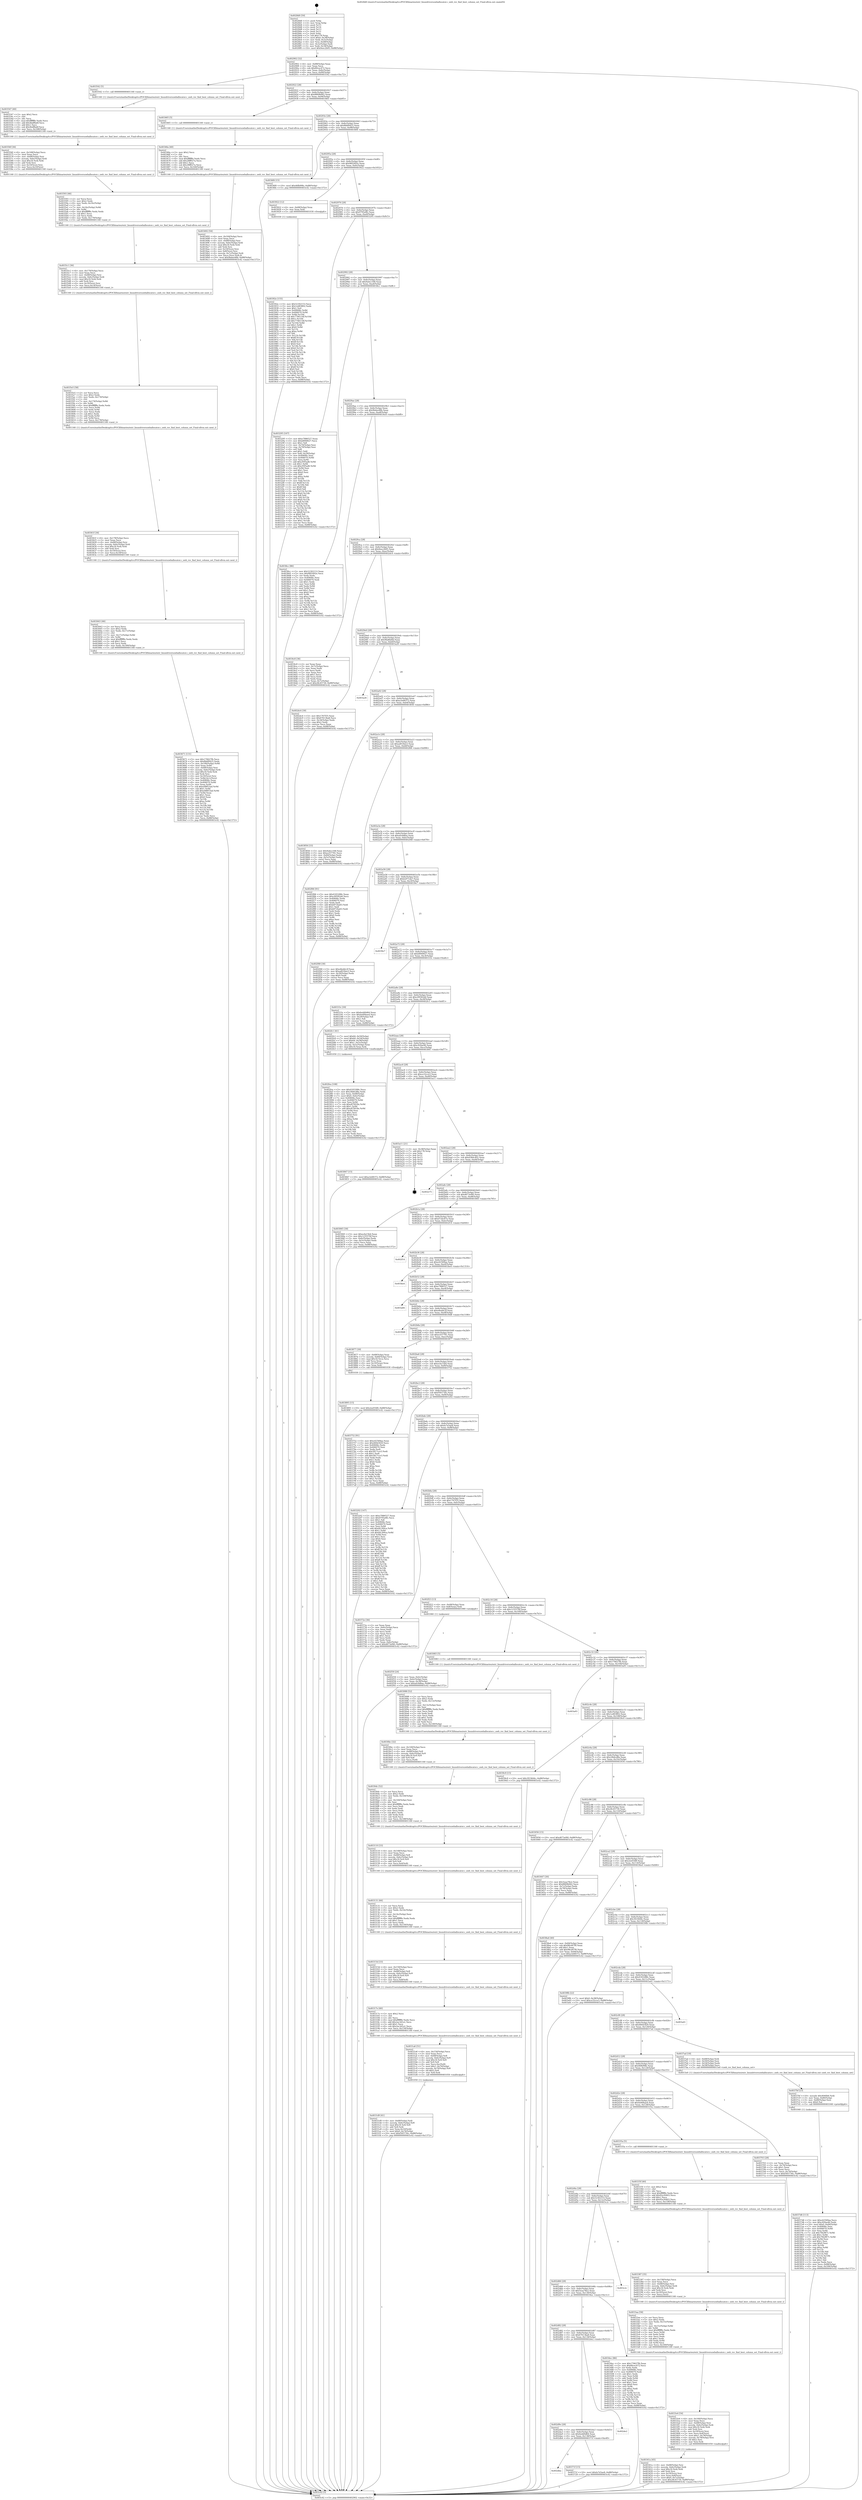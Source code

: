 digraph "0x4028d0" {
  label = "0x4028d0 (/mnt/c/Users/mathe/Desktop/tcc/POCII/binaries/extr_linuxdriversuwballocator.c_uwb_rsv_find_best_column_set_Final-ollvm.out::main(0))"
  labelloc = "t"
  node[shape=record]

  Entry [label="",width=0.3,height=0.3,shape=circle,fillcolor=black,style=filled]
  "0x402902" [label="{
     0x402902 [32]\l
     | [instrs]\l
     &nbsp;&nbsp;0x402902 \<+6\>: mov -0x88(%rbp),%eax\l
     &nbsp;&nbsp;0x402908 \<+2\>: mov %eax,%ecx\l
     &nbsp;&nbsp;0x40290a \<+6\>: sub $0x80cec472,%ecx\l
     &nbsp;&nbsp;0x402910 \<+6\>: mov %eax,-0x8c(%rbp)\l
     &nbsp;&nbsp;0x402916 \<+6\>: mov %ecx,-0x90(%rbp)\l
     &nbsp;&nbsp;0x40291c \<+6\>: je 0000000000403542 \<main+0xc72\>\l
  }"]
  "0x403542" [label="{
     0x403542 [5]\l
     | [instrs]\l
     &nbsp;&nbsp;0x403542 \<+5\>: call 0000000000401160 \<next_i\>\l
     | [calls]\l
     &nbsp;&nbsp;0x401160 \{1\} (/mnt/c/Users/mathe/Desktop/tcc/POCII/binaries/extr_linuxdriversuwballocator.c_uwb_rsv_find_best_column_set_Final-ollvm.out::next_i)\l
  }"]
  "0x402922" [label="{
     0x402922 [28]\l
     | [instrs]\l
     &nbsp;&nbsp;0x402922 \<+5\>: jmp 0000000000402927 \<main+0x57\>\l
     &nbsp;&nbsp;0x402927 \<+6\>: mov -0x8c(%rbp),%eax\l
     &nbsp;&nbsp;0x40292d \<+5\>: sub $0x8869b062,%eax\l
     &nbsp;&nbsp;0x402932 \<+6\>: mov %eax,-0x94(%rbp)\l
     &nbsp;&nbsp;0x402938 \<+6\>: je 0000000000403465 \<main+0xb95\>\l
  }"]
  Exit [label="",width=0.3,height=0.3,shape=circle,fillcolor=black,style=filled,peripheries=2]
  "0x403465" [label="{
     0x403465 [5]\l
     | [instrs]\l
     &nbsp;&nbsp;0x403465 \<+5\>: call 0000000000401160 \<next_i\>\l
     | [calls]\l
     &nbsp;&nbsp;0x401160 \{1\} (/mnt/c/Users/mathe/Desktop/tcc/POCII/binaries/extr_linuxdriversuwballocator.c_uwb_rsv_find_best_column_set_Final-ollvm.out::next_i)\l
  }"]
  "0x40293e" [label="{
     0x40293e [28]\l
     | [instrs]\l
     &nbsp;&nbsp;0x40293e \<+5\>: jmp 0000000000402943 \<main+0x73\>\l
     &nbsp;&nbsp;0x402943 \<+6\>: mov -0x8c(%rbp),%eax\l
     &nbsp;&nbsp;0x402949 \<+5\>: sub $0x8b6f0425,%eax\l
     &nbsp;&nbsp;0x40294e \<+6\>: mov %eax,-0x98(%rbp)\l
     &nbsp;&nbsp;0x402954 \<+6\>: je 00000000004036f4 \<main+0xe24\>\l
  }"]
  "0x40392e" [label="{
     0x40392e [155]\l
     | [instrs]\l
     &nbsp;&nbsp;0x40392e \<+5\>: mov $0x52302153,%ecx\l
     &nbsp;&nbsp;0x403933 \<+5\>: mov $0x1ed83802,%edx\l
     &nbsp;&nbsp;0x403938 \<+3\>: mov $0x1,%sil\l
     &nbsp;&nbsp;0x40393b \<+8\>: mov 0x40606c,%r8d\l
     &nbsp;&nbsp;0x403943 \<+8\>: mov 0x406070,%r9d\l
     &nbsp;&nbsp;0x40394b \<+3\>: mov %r8d,%r10d\l
     &nbsp;&nbsp;0x40394e \<+7\>: sub $0x7746116f,%r10d\l
     &nbsp;&nbsp;0x403955 \<+4\>: sub $0x1,%r10d\l
     &nbsp;&nbsp;0x403959 \<+7\>: add $0x7746116f,%r10d\l
     &nbsp;&nbsp;0x403960 \<+4\>: imul %r10d,%r8d\l
     &nbsp;&nbsp;0x403964 \<+4\>: and $0x1,%r8d\l
     &nbsp;&nbsp;0x403968 \<+4\>: cmp $0x0,%r8d\l
     &nbsp;&nbsp;0x40396c \<+4\>: sete %r11b\l
     &nbsp;&nbsp;0x403970 \<+4\>: cmp $0xa,%r9d\l
     &nbsp;&nbsp;0x403974 \<+3\>: setl %bl\l
     &nbsp;&nbsp;0x403977 \<+3\>: mov %r11b,%r14b\l
     &nbsp;&nbsp;0x40397a \<+4\>: xor $0xff,%r14b\l
     &nbsp;&nbsp;0x40397e \<+3\>: mov %bl,%r15b\l
     &nbsp;&nbsp;0x403981 \<+4\>: xor $0xff,%r15b\l
     &nbsp;&nbsp;0x403985 \<+4\>: xor $0x0,%sil\l
     &nbsp;&nbsp;0x403989 \<+3\>: mov %r14b,%r12b\l
     &nbsp;&nbsp;0x40398c \<+4\>: and $0x0,%r12b\l
     &nbsp;&nbsp;0x403990 \<+3\>: and %sil,%r11b\l
     &nbsp;&nbsp;0x403993 \<+3\>: mov %r15b,%r13b\l
     &nbsp;&nbsp;0x403996 \<+4\>: and $0x0,%r13b\l
     &nbsp;&nbsp;0x40399a \<+3\>: and %sil,%bl\l
     &nbsp;&nbsp;0x40399d \<+3\>: or %r11b,%r12b\l
     &nbsp;&nbsp;0x4039a0 \<+3\>: or %bl,%r13b\l
     &nbsp;&nbsp;0x4039a3 \<+3\>: xor %r13b,%r12b\l
     &nbsp;&nbsp;0x4039a6 \<+3\>: or %r15b,%r14b\l
     &nbsp;&nbsp;0x4039a9 \<+4\>: xor $0xff,%r14b\l
     &nbsp;&nbsp;0x4039ad \<+4\>: or $0x0,%sil\l
     &nbsp;&nbsp;0x4039b1 \<+3\>: and %sil,%r14b\l
     &nbsp;&nbsp;0x4039b4 \<+3\>: or %r14b,%r12b\l
     &nbsp;&nbsp;0x4039b7 \<+4\>: test $0x1,%r12b\l
     &nbsp;&nbsp;0x4039bb \<+3\>: cmovne %edx,%ecx\l
     &nbsp;&nbsp;0x4039be \<+6\>: mov %ecx,-0x88(%rbp)\l
     &nbsp;&nbsp;0x4039c4 \<+5\>: jmp 0000000000403c42 \<main+0x1372\>\l
  }"]
  "0x4036f4" [label="{
     0x4036f4 [15]\l
     | [instrs]\l
     &nbsp;&nbsp;0x4036f4 \<+10\>: movl $0x46fb99fe,-0x88(%rbp)\l
     &nbsp;&nbsp;0x4036fe \<+5\>: jmp 0000000000403c42 \<main+0x1372\>\l
  }"]
  "0x40295a" [label="{
     0x40295a [28]\l
     | [instrs]\l
     &nbsp;&nbsp;0x40295a \<+5\>: jmp 000000000040295f \<main+0x8f\>\l
     &nbsp;&nbsp;0x40295f \<+6\>: mov -0x8c(%rbp),%eax\l
     &nbsp;&nbsp;0x402965 \<+5\>: sub $0x96f2492e,%eax\l
     &nbsp;&nbsp;0x40296a \<+6\>: mov %eax,-0x9c(%rbp)\l
     &nbsp;&nbsp;0x402970 \<+6\>: je 0000000000403922 \<main+0x1052\>\l
  }"]
  "0x403895" [label="{
     0x403895 [15]\l
     | [instrs]\l
     &nbsp;&nbsp;0x403895 \<+10\>: movl $0x2eef1fd9,-0x88(%rbp)\l
     &nbsp;&nbsp;0x40389f \<+5\>: jmp 0000000000403c42 \<main+0x1372\>\l
  }"]
  "0x403922" [label="{
     0x403922 [12]\l
     | [instrs]\l
     &nbsp;&nbsp;0x403922 \<+4\>: mov -0x68(%rbp),%rax\l
     &nbsp;&nbsp;0x403926 \<+3\>: mov %rax,%rdi\l
     &nbsp;&nbsp;0x403929 \<+5\>: call 0000000000401030 \<free@plt\>\l
     | [calls]\l
     &nbsp;&nbsp;0x401030 \{1\} (unknown)\l
  }"]
  "0x402976" [label="{
     0x402976 [28]\l
     | [instrs]\l
     &nbsp;&nbsp;0x402976 \<+5\>: jmp 000000000040297b \<main+0xab\>\l
     &nbsp;&nbsp;0x40297b \<+6\>: mov -0x8c(%rbp),%eax\l
     &nbsp;&nbsp;0x402981 \<+5\>: sub $0x9795e8fc,%eax\l
     &nbsp;&nbsp;0x402986 \<+6\>: mov %eax,-0xa0(%rbp)\l
     &nbsp;&nbsp;0x40298c \<+6\>: je 0000000000403295 \<main+0x9c5\>\l
  }"]
  "0x4037d6" [label="{
     0x4037d6 [113]\l
     | [instrs]\l
     &nbsp;&nbsp;0x4037d6 \<+5\>: mov $0xe42569aa,%ecx\l
     &nbsp;&nbsp;0x4037db \<+5\>: mov $0xc92fae46,%edx\l
     &nbsp;&nbsp;0x4037e0 \<+10\>: movl $0x0,-0x84(%rbp)\l
     &nbsp;&nbsp;0x4037ea \<+7\>: mov 0x40606c,%esi\l
     &nbsp;&nbsp;0x4037f1 \<+8\>: mov 0x406070,%r8d\l
     &nbsp;&nbsp;0x4037f9 \<+3\>: mov %esi,%r9d\l
     &nbsp;&nbsp;0x4037fc \<+7\>: sub $0x7f42f871,%r9d\l
     &nbsp;&nbsp;0x403803 \<+4\>: sub $0x1,%r9d\l
     &nbsp;&nbsp;0x403807 \<+7\>: add $0x7f42f871,%r9d\l
     &nbsp;&nbsp;0x40380e \<+4\>: imul %r9d,%esi\l
     &nbsp;&nbsp;0x403812 \<+3\>: and $0x1,%esi\l
     &nbsp;&nbsp;0x403815 \<+3\>: cmp $0x0,%esi\l
     &nbsp;&nbsp;0x403818 \<+4\>: sete %r10b\l
     &nbsp;&nbsp;0x40381c \<+4\>: cmp $0xa,%r8d\l
     &nbsp;&nbsp;0x403820 \<+4\>: setl %r11b\l
     &nbsp;&nbsp;0x403824 \<+3\>: mov %r10b,%bl\l
     &nbsp;&nbsp;0x403827 \<+3\>: and %r11b,%bl\l
     &nbsp;&nbsp;0x40382a \<+3\>: xor %r11b,%r10b\l
     &nbsp;&nbsp;0x40382d \<+3\>: or %r10b,%bl\l
     &nbsp;&nbsp;0x403830 \<+3\>: test $0x1,%bl\l
     &nbsp;&nbsp;0x403833 \<+3\>: cmovne %edx,%ecx\l
     &nbsp;&nbsp;0x403836 \<+6\>: mov %ecx,-0x88(%rbp)\l
     &nbsp;&nbsp;0x40383c \<+6\>: mov %eax,-0x184(%rbp)\l
     &nbsp;&nbsp;0x403842 \<+5\>: jmp 0000000000403c42 \<main+0x1372\>\l
  }"]
  "0x403295" [label="{
     0x403295 [167]\l
     | [instrs]\l
     &nbsp;&nbsp;0x403295 \<+5\>: mov $0xe7886527,%eax\l
     &nbsp;&nbsp;0x40329a \<+5\>: mov $0xbf000627,%ecx\l
     &nbsp;&nbsp;0x40329f \<+2\>: mov $0x1,%dl\l
     &nbsp;&nbsp;0x4032a1 \<+3\>: mov -0x74(%rbp),%esi\l
     &nbsp;&nbsp;0x4032a4 \<+3\>: cmp -0x70(%rbp),%esi\l
     &nbsp;&nbsp;0x4032a7 \<+4\>: setl %dil\l
     &nbsp;&nbsp;0x4032ab \<+4\>: and $0x1,%dil\l
     &nbsp;&nbsp;0x4032af \<+4\>: mov %dil,-0x29(%rbp)\l
     &nbsp;&nbsp;0x4032b3 \<+7\>: mov 0x40606c,%esi\l
     &nbsp;&nbsp;0x4032ba \<+8\>: mov 0x406070,%r8d\l
     &nbsp;&nbsp;0x4032c2 \<+3\>: mov %esi,%r9d\l
     &nbsp;&nbsp;0x4032c5 \<+7\>: add $0xcf5f5ad6,%r9d\l
     &nbsp;&nbsp;0x4032cc \<+4\>: sub $0x1,%r9d\l
     &nbsp;&nbsp;0x4032d0 \<+7\>: sub $0xcf5f5ad6,%r9d\l
     &nbsp;&nbsp;0x4032d7 \<+4\>: imul %r9d,%esi\l
     &nbsp;&nbsp;0x4032db \<+3\>: and $0x1,%esi\l
     &nbsp;&nbsp;0x4032de \<+3\>: cmp $0x0,%esi\l
     &nbsp;&nbsp;0x4032e1 \<+4\>: sete %dil\l
     &nbsp;&nbsp;0x4032e5 \<+4\>: cmp $0xa,%r8d\l
     &nbsp;&nbsp;0x4032e9 \<+4\>: setl %r10b\l
     &nbsp;&nbsp;0x4032ed \<+3\>: mov %dil,%r11b\l
     &nbsp;&nbsp;0x4032f0 \<+4\>: xor $0xff,%r11b\l
     &nbsp;&nbsp;0x4032f4 \<+3\>: mov %r10b,%bl\l
     &nbsp;&nbsp;0x4032f7 \<+3\>: xor $0xff,%bl\l
     &nbsp;&nbsp;0x4032fa \<+3\>: xor $0x0,%dl\l
     &nbsp;&nbsp;0x4032fd \<+3\>: mov %r11b,%r14b\l
     &nbsp;&nbsp;0x403300 \<+4\>: and $0x0,%r14b\l
     &nbsp;&nbsp;0x403304 \<+3\>: and %dl,%dil\l
     &nbsp;&nbsp;0x403307 \<+3\>: mov %bl,%r15b\l
     &nbsp;&nbsp;0x40330a \<+4\>: and $0x0,%r15b\l
     &nbsp;&nbsp;0x40330e \<+3\>: and %dl,%r10b\l
     &nbsp;&nbsp;0x403311 \<+3\>: or %dil,%r14b\l
     &nbsp;&nbsp;0x403314 \<+3\>: or %r10b,%r15b\l
     &nbsp;&nbsp;0x403317 \<+3\>: xor %r15b,%r14b\l
     &nbsp;&nbsp;0x40331a \<+3\>: or %bl,%r11b\l
     &nbsp;&nbsp;0x40331d \<+4\>: xor $0xff,%r11b\l
     &nbsp;&nbsp;0x403321 \<+3\>: or $0x0,%dl\l
     &nbsp;&nbsp;0x403324 \<+3\>: and %dl,%r11b\l
     &nbsp;&nbsp;0x403327 \<+3\>: or %r11b,%r14b\l
     &nbsp;&nbsp;0x40332a \<+4\>: test $0x1,%r14b\l
     &nbsp;&nbsp;0x40332e \<+3\>: cmovne %ecx,%eax\l
     &nbsp;&nbsp;0x403331 \<+6\>: mov %eax,-0x88(%rbp)\l
     &nbsp;&nbsp;0x403337 \<+5\>: jmp 0000000000403c42 \<main+0x1372\>\l
  }"]
  "0x402992" [label="{
     0x402992 [28]\l
     | [instrs]\l
     &nbsp;&nbsp;0x402992 \<+5\>: jmp 0000000000402997 \<main+0xc7\>\l
     &nbsp;&nbsp;0x402997 \<+6\>: mov -0x8c(%rbp),%eax\l
     &nbsp;&nbsp;0x40299d \<+5\>: sub $0x9a4cc168,%eax\l
     &nbsp;&nbsp;0x4029a2 \<+6\>: mov %eax,-0xa4(%rbp)\l
     &nbsp;&nbsp;0x4029a8 \<+6\>: je 00000000004038cc \<main+0xffc\>\l
  }"]
  "0x4037bf" [label="{
     0x4037bf [23]\l
     | [instrs]\l
     &nbsp;&nbsp;0x4037bf \<+10\>: movabs $0x4040b6,%rdi\l
     &nbsp;&nbsp;0x4037c9 \<+3\>: mov %eax,-0x80(%rbp)\l
     &nbsp;&nbsp;0x4037cc \<+3\>: mov -0x80(%rbp),%esi\l
     &nbsp;&nbsp;0x4037cf \<+2\>: mov $0x0,%al\l
     &nbsp;&nbsp;0x4037d1 \<+5\>: call 0000000000401040 \<printf@plt\>\l
     | [calls]\l
     &nbsp;&nbsp;0x401040 \{1\} (unknown)\l
  }"]
  "0x4038cc" [label="{
     0x4038cc [86]\l
     | [instrs]\l
     &nbsp;&nbsp;0x4038cc \<+5\>: mov $0x52302153,%eax\l
     &nbsp;&nbsp;0x4038d1 \<+5\>: mov $0x96f2492e,%ecx\l
     &nbsp;&nbsp;0x4038d6 \<+2\>: xor %edx,%edx\l
     &nbsp;&nbsp;0x4038d8 \<+7\>: mov 0x40606c,%esi\l
     &nbsp;&nbsp;0x4038df \<+7\>: mov 0x406070,%edi\l
     &nbsp;&nbsp;0x4038e6 \<+3\>: sub $0x1,%edx\l
     &nbsp;&nbsp;0x4038e9 \<+3\>: mov %esi,%r8d\l
     &nbsp;&nbsp;0x4038ec \<+3\>: add %edx,%r8d\l
     &nbsp;&nbsp;0x4038ef \<+4\>: imul %r8d,%esi\l
     &nbsp;&nbsp;0x4038f3 \<+3\>: and $0x1,%esi\l
     &nbsp;&nbsp;0x4038f6 \<+3\>: cmp $0x0,%esi\l
     &nbsp;&nbsp;0x4038f9 \<+4\>: sete %r9b\l
     &nbsp;&nbsp;0x4038fd \<+3\>: cmp $0xa,%edi\l
     &nbsp;&nbsp;0x403900 \<+4\>: setl %r10b\l
     &nbsp;&nbsp;0x403904 \<+3\>: mov %r9b,%r11b\l
     &nbsp;&nbsp;0x403907 \<+3\>: and %r10b,%r11b\l
     &nbsp;&nbsp;0x40390a \<+3\>: xor %r10b,%r9b\l
     &nbsp;&nbsp;0x40390d \<+3\>: or %r9b,%r11b\l
     &nbsp;&nbsp;0x403910 \<+4\>: test $0x1,%r11b\l
     &nbsp;&nbsp;0x403914 \<+3\>: cmovne %ecx,%eax\l
     &nbsp;&nbsp;0x403917 \<+6\>: mov %eax,-0x88(%rbp)\l
     &nbsp;&nbsp;0x40391d \<+5\>: jmp 0000000000403c42 \<main+0x1372\>\l
  }"]
  "0x4029ae" [label="{
     0x4029ae [28]\l
     | [instrs]\l
     &nbsp;&nbsp;0x4029ae \<+5\>: jmp 00000000004029b3 \<main+0xe3\>\l
     &nbsp;&nbsp;0x4029b3 \<+6\>: mov -0x8c(%rbp),%eax\l
     &nbsp;&nbsp;0x4029b9 \<+5\>: sub $0x9bdee48b,%eax\l
     &nbsp;&nbsp;0x4029be \<+6\>: mov %eax,-0xa8(%rbp)\l
     &nbsp;&nbsp;0x4029c4 \<+6\>: je 00000000004034c8 \<main+0xbf8\>\l
  }"]
  "0x402dba" [label="{
     0x402dba\l
  }", style=dashed]
  "0x4034c8" [label="{
     0x4034c8 [36]\l
     | [instrs]\l
     &nbsp;&nbsp;0x4034c8 \<+2\>: xor %eax,%eax\l
     &nbsp;&nbsp;0x4034ca \<+3\>: mov -0x7c(%rbp),%ecx\l
     &nbsp;&nbsp;0x4034cd \<+2\>: mov %eax,%edx\l
     &nbsp;&nbsp;0x4034cf \<+2\>: sub %ecx,%edx\l
     &nbsp;&nbsp;0x4034d1 \<+2\>: mov %eax,%ecx\l
     &nbsp;&nbsp;0x4034d3 \<+3\>: sub $0x1,%ecx\l
     &nbsp;&nbsp;0x4034d6 \<+2\>: add %ecx,%edx\l
     &nbsp;&nbsp;0x4034d8 \<+2\>: sub %edx,%eax\l
     &nbsp;&nbsp;0x4034da \<+3\>: mov %eax,-0x7c(%rbp)\l
     &nbsp;&nbsp;0x4034dd \<+10\>: movl $0x28c45730,-0x88(%rbp)\l
     &nbsp;&nbsp;0x4034e7 \<+5\>: jmp 0000000000403c42 \<main+0x1372\>\l
  }"]
  "0x4029ca" [label="{
     0x4029ca [28]\l
     | [instrs]\l
     &nbsp;&nbsp;0x4029ca \<+5\>: jmp 00000000004029cf \<main+0xff\>\l
     &nbsp;&nbsp;0x4029cf \<+6\>: mov -0x8c(%rbp),%eax\l
     &nbsp;&nbsp;0x4029d5 \<+5\>: sub $0x9eec2b95,%eax\l
     &nbsp;&nbsp;0x4029da \<+6\>: mov %eax,-0xac(%rbp)\l
     &nbsp;&nbsp;0x4029e0 \<+6\>: je 0000000000402dc4 \<main+0x4f4\>\l
  }"]
  "0x40371f" [label="{
     0x40371f [15]\l
     | [instrs]\l
     &nbsp;&nbsp;0x40371f \<+10\>: movl $0xfa7d3ae8,-0x88(%rbp)\l
     &nbsp;&nbsp;0x403729 \<+5\>: jmp 0000000000403c42 \<main+0x1372\>\l
  }"]
  "0x402dc4" [label="{
     0x402dc4 [30]\l
     | [instrs]\l
     &nbsp;&nbsp;0x402dc4 \<+5\>: mov $0x1767f35,%eax\l
     &nbsp;&nbsp;0x402dc9 \<+5\>: mov $0x67613ba8,%ecx\l
     &nbsp;&nbsp;0x402dce \<+3\>: mov -0x34(%rbp),%edx\l
     &nbsp;&nbsp;0x402dd1 \<+3\>: cmp $0x2,%edx\l
     &nbsp;&nbsp;0x402dd4 \<+3\>: cmovne %ecx,%eax\l
     &nbsp;&nbsp;0x402dd7 \<+6\>: mov %eax,-0x88(%rbp)\l
     &nbsp;&nbsp;0x402ddd \<+5\>: jmp 0000000000403c42 \<main+0x1372\>\l
  }"]
  "0x4029e6" [label="{
     0x4029e6 [28]\l
     | [instrs]\l
     &nbsp;&nbsp;0x4029e6 \<+5\>: jmp 00000000004029eb \<main+0x11b\>\l
     &nbsp;&nbsp;0x4029eb \<+6\>: mov -0x8c(%rbp),%eax\l
     &nbsp;&nbsp;0x4029f1 \<+5\>: sub $0x9fa86d4d,%eax\l
     &nbsp;&nbsp;0x4029f6 \<+6\>: mov %eax,-0xb0(%rbp)\l
     &nbsp;&nbsp;0x4029fc \<+6\>: je 0000000000403a26 \<main+0x1156\>\l
  }"]
  "0x403c42" [label="{
     0x403c42 [5]\l
     | [instrs]\l
     &nbsp;&nbsp;0x403c42 \<+5\>: jmp 0000000000402902 \<main+0x32\>\l
  }"]
  "0x4028d0" [label="{
     0x4028d0 [50]\l
     | [instrs]\l
     &nbsp;&nbsp;0x4028d0 \<+1\>: push %rbp\l
     &nbsp;&nbsp;0x4028d1 \<+3\>: mov %rsp,%rbp\l
     &nbsp;&nbsp;0x4028d4 \<+2\>: push %r15\l
     &nbsp;&nbsp;0x4028d6 \<+2\>: push %r14\l
     &nbsp;&nbsp;0x4028d8 \<+2\>: push %r13\l
     &nbsp;&nbsp;0x4028da \<+2\>: push %r12\l
     &nbsp;&nbsp;0x4028dc \<+1\>: push %rbx\l
     &nbsp;&nbsp;0x4028dd \<+7\>: sub $0x178,%rsp\l
     &nbsp;&nbsp;0x4028e4 \<+7\>: movl $0x0,-0x38(%rbp)\l
     &nbsp;&nbsp;0x4028eb \<+3\>: mov %edi,-0x3c(%rbp)\l
     &nbsp;&nbsp;0x4028ee \<+4\>: mov %rsi,-0x48(%rbp)\l
     &nbsp;&nbsp;0x4028f2 \<+3\>: mov -0x3c(%rbp),%edi\l
     &nbsp;&nbsp;0x4028f5 \<+3\>: mov %edi,-0x34(%rbp)\l
     &nbsp;&nbsp;0x4028f8 \<+10\>: movl $0x9eec2b95,-0x88(%rbp)\l
  }"]
  "0x402d9e" [label="{
     0x402d9e [28]\l
     | [instrs]\l
     &nbsp;&nbsp;0x402d9e \<+5\>: jmp 0000000000402da3 \<main+0x4d3\>\l
     &nbsp;&nbsp;0x402da3 \<+6\>: mov -0x8c(%rbp),%eax\l
     &nbsp;&nbsp;0x402da9 \<+5\>: sub $0x6edd0d64,%eax\l
     &nbsp;&nbsp;0x402dae \<+6\>: mov %eax,-0x138(%rbp)\l
     &nbsp;&nbsp;0x402db4 \<+6\>: je 000000000040371f \<main+0xe4f\>\l
  }"]
  "0x403a26" [label="{
     0x403a26\l
  }", style=dashed]
  "0x402a02" [label="{
     0x402a02 [28]\l
     | [instrs]\l
     &nbsp;&nbsp;0x402a02 \<+5\>: jmp 0000000000402a07 \<main+0x137\>\l
     &nbsp;&nbsp;0x402a07 \<+6\>: mov -0x8c(%rbp),%eax\l
     &nbsp;&nbsp;0x402a0d \<+5\>: sub $0xa3e68372,%eax\l
     &nbsp;&nbsp;0x402a12 \<+6\>: mov %eax,-0xb4(%rbp)\l
     &nbsp;&nbsp;0x402a18 \<+6\>: je 0000000000403856 \<main+0xf86\>\l
  }"]
  "0x402de2" [label="{
     0x402de2\l
  }", style=dashed]
  "0x403856" [label="{
     0x403856 [33]\l
     | [instrs]\l
     &nbsp;&nbsp;0x403856 \<+5\>: mov $0x9a4cc168,%eax\l
     &nbsp;&nbsp;0x40385b \<+5\>: mov $0xecf37781,%ecx\l
     &nbsp;&nbsp;0x403860 \<+6\>: mov -0x84(%rbp),%edx\l
     &nbsp;&nbsp;0x403866 \<+3\>: cmp -0x5c(%rbp),%edx\l
     &nbsp;&nbsp;0x403869 \<+3\>: cmovl %ecx,%eax\l
     &nbsp;&nbsp;0x40386c \<+6\>: mov %eax,-0x88(%rbp)\l
     &nbsp;&nbsp;0x403872 \<+5\>: jmp 0000000000403c42 \<main+0x1372\>\l
  }"]
  "0x402a1e" [label="{
     0x402a1e [28]\l
     | [instrs]\l
     &nbsp;&nbsp;0x402a1e \<+5\>: jmp 0000000000402a23 \<main+0x153\>\l
     &nbsp;&nbsp;0x402a23 \<+6\>: mov -0x8c(%rbp),%eax\l
     &nbsp;&nbsp;0x402a29 \<+5\>: sub $0xad018ee3,%eax\l
     &nbsp;&nbsp;0x402a2e \<+6\>: mov %eax,-0xb8(%rbp)\l
     &nbsp;&nbsp;0x402a34 \<+6\>: je 0000000000402f66 \<main+0x696\>\l
  }"]
  "0x403671" [label="{
     0x403671 [131]\l
     | [instrs]\l
     &nbsp;&nbsp;0x403671 \<+5\>: mov $0x170627fb,%ecx\l
     &nbsp;&nbsp;0x403676 \<+5\>: mov $0x8b6f0425,%edx\l
     &nbsp;&nbsp;0x40367b \<+7\>: mov -0x180(%rbp),%r8d\l
     &nbsp;&nbsp;0x403682 \<+4\>: imul %eax,%r8d\l
     &nbsp;&nbsp;0x403686 \<+4\>: mov -0x68(%rbp),%rsi\l
     &nbsp;&nbsp;0x40368a \<+4\>: movslq -0x6c(%rbp),%rdi\l
     &nbsp;&nbsp;0x40368e \<+4\>: imul $0x18,%rdi,%rdi\l
     &nbsp;&nbsp;0x403692 \<+3\>: add %rdi,%rsi\l
     &nbsp;&nbsp;0x403695 \<+4\>: mov 0x10(%rsi),%rsi\l
     &nbsp;&nbsp;0x403699 \<+4\>: mov %r8d,0x1c(%rsi)\l
     &nbsp;&nbsp;0x40369d \<+7\>: mov 0x40606c,%eax\l
     &nbsp;&nbsp;0x4036a4 \<+8\>: mov 0x406070,%r8d\l
     &nbsp;&nbsp;0x4036ac \<+3\>: mov %eax,%r9d\l
     &nbsp;&nbsp;0x4036af \<+7\>: sub $0xe08853ad,%r9d\l
     &nbsp;&nbsp;0x4036b6 \<+4\>: sub $0x1,%r9d\l
     &nbsp;&nbsp;0x4036ba \<+7\>: add $0xe08853ad,%r9d\l
     &nbsp;&nbsp;0x4036c1 \<+4\>: imul %r9d,%eax\l
     &nbsp;&nbsp;0x4036c5 \<+3\>: and $0x1,%eax\l
     &nbsp;&nbsp;0x4036c8 \<+3\>: cmp $0x0,%eax\l
     &nbsp;&nbsp;0x4036cb \<+4\>: sete %r10b\l
     &nbsp;&nbsp;0x4036cf \<+4\>: cmp $0xa,%r8d\l
     &nbsp;&nbsp;0x4036d3 \<+4\>: setl %r11b\l
     &nbsp;&nbsp;0x4036d7 \<+3\>: mov %r10b,%bl\l
     &nbsp;&nbsp;0x4036da \<+3\>: and %r11b,%bl\l
     &nbsp;&nbsp;0x4036dd \<+3\>: xor %r11b,%r10b\l
     &nbsp;&nbsp;0x4036e0 \<+3\>: or %r10b,%bl\l
     &nbsp;&nbsp;0x4036e3 \<+3\>: test $0x1,%bl\l
     &nbsp;&nbsp;0x4036e6 \<+3\>: cmovne %edx,%ecx\l
     &nbsp;&nbsp;0x4036e9 \<+6\>: mov %ecx,-0x88(%rbp)\l
     &nbsp;&nbsp;0x4036ef \<+5\>: jmp 0000000000403c42 \<main+0x1372\>\l
  }"]
  "0x402f66" [label="{
     0x402f66 [91]\l
     | [instrs]\l
     &nbsp;&nbsp;0x402f66 \<+5\>: mov $0x4183288c,%eax\l
     &nbsp;&nbsp;0x402f6b \<+5\>: mov $0xc09582dd,%ecx\l
     &nbsp;&nbsp;0x402f70 \<+7\>: mov 0x40606c,%edx\l
     &nbsp;&nbsp;0x402f77 \<+7\>: mov 0x406070,%esi\l
     &nbsp;&nbsp;0x402f7e \<+2\>: mov %edx,%edi\l
     &nbsp;&nbsp;0x402f80 \<+6\>: add $0xb972ba63,%edi\l
     &nbsp;&nbsp;0x402f86 \<+3\>: sub $0x1,%edi\l
     &nbsp;&nbsp;0x402f89 \<+6\>: sub $0xb972ba63,%edi\l
     &nbsp;&nbsp;0x402f8f \<+3\>: imul %edi,%edx\l
     &nbsp;&nbsp;0x402f92 \<+3\>: and $0x1,%edx\l
     &nbsp;&nbsp;0x402f95 \<+3\>: cmp $0x0,%edx\l
     &nbsp;&nbsp;0x402f98 \<+4\>: sete %r8b\l
     &nbsp;&nbsp;0x402f9c \<+3\>: cmp $0xa,%esi\l
     &nbsp;&nbsp;0x402f9f \<+4\>: setl %r9b\l
     &nbsp;&nbsp;0x402fa3 \<+3\>: mov %r8b,%r10b\l
     &nbsp;&nbsp;0x402fa6 \<+3\>: and %r9b,%r10b\l
     &nbsp;&nbsp;0x402fa9 \<+3\>: xor %r9b,%r8b\l
     &nbsp;&nbsp;0x402fac \<+3\>: or %r8b,%r10b\l
     &nbsp;&nbsp;0x402faf \<+4\>: test $0x1,%r10b\l
     &nbsp;&nbsp;0x402fb3 \<+3\>: cmovne %ecx,%eax\l
     &nbsp;&nbsp;0x402fb6 \<+6\>: mov %eax,-0x88(%rbp)\l
     &nbsp;&nbsp;0x402fbc \<+5\>: jmp 0000000000403c42 \<main+0x1372\>\l
  }"]
  "0x402a3a" [label="{
     0x402a3a [28]\l
     | [instrs]\l
     &nbsp;&nbsp;0x402a3a \<+5\>: jmp 0000000000402a3f \<main+0x16f\>\l
     &nbsp;&nbsp;0x402a3f \<+6\>: mov -0x8c(%rbp),%eax\l
     &nbsp;&nbsp;0x402a45 \<+5\>: sub $0xafc0d8aa,%eax\l
     &nbsp;&nbsp;0x402a4a \<+6\>: mov %eax,-0xbc(%rbp)\l
     &nbsp;&nbsp;0x402a50 \<+6\>: je 0000000000402f48 \<main+0x678\>\l
  }"]
  "0x403643" [label="{
     0x403643 [46]\l
     | [instrs]\l
     &nbsp;&nbsp;0x403643 \<+2\>: xor %ecx,%ecx\l
     &nbsp;&nbsp;0x403645 \<+5\>: mov $0x2,%edx\l
     &nbsp;&nbsp;0x40364a \<+6\>: mov %edx,-0x17c(%rbp)\l
     &nbsp;&nbsp;0x403650 \<+1\>: cltd\l
     &nbsp;&nbsp;0x403651 \<+7\>: mov -0x17c(%rbp),%r8d\l
     &nbsp;&nbsp;0x403658 \<+3\>: idiv %r8d\l
     &nbsp;&nbsp;0x40365b \<+6\>: imul $0xfffffffe,%edx,%edx\l
     &nbsp;&nbsp;0x403661 \<+3\>: sub $0x1,%ecx\l
     &nbsp;&nbsp;0x403664 \<+2\>: sub %ecx,%edx\l
     &nbsp;&nbsp;0x403666 \<+6\>: mov %edx,-0x180(%rbp)\l
     &nbsp;&nbsp;0x40366c \<+5\>: call 0000000000401160 \<next_i\>\l
     | [calls]\l
     &nbsp;&nbsp;0x401160 \{1\} (/mnt/c/Users/mathe/Desktop/tcc/POCII/binaries/extr_linuxdriversuwballocator.c_uwb_rsv_find_best_column_set_Final-ollvm.out::next_i)\l
  }"]
  "0x402f48" [label="{
     0x402f48 [30]\l
     | [instrs]\l
     &nbsp;&nbsp;0x402f48 \<+5\>: mov $0xe8eddc2f,%eax\l
     &nbsp;&nbsp;0x402f4d \<+5\>: mov $0xad018ee3,%ecx\l
     &nbsp;&nbsp;0x402f52 \<+3\>: mov -0x30(%rbp),%edx\l
     &nbsp;&nbsp;0x402f55 \<+3\>: cmp $0x0,%edx\l
     &nbsp;&nbsp;0x402f58 \<+3\>: cmove %ecx,%eax\l
     &nbsp;&nbsp;0x402f5b \<+6\>: mov %eax,-0x88(%rbp)\l
     &nbsp;&nbsp;0x402f61 \<+5\>: jmp 0000000000403c42 \<main+0x1372\>\l
  }"]
  "0x402a56" [label="{
     0x402a56 [28]\l
     | [instrs]\l
     &nbsp;&nbsp;0x402a56 \<+5\>: jmp 0000000000402a5b \<main+0x18b\>\l
     &nbsp;&nbsp;0x402a5b \<+6\>: mov -0x8c(%rbp),%eax\l
     &nbsp;&nbsp;0x402a61 \<+5\>: sub $0xb2f71da7,%eax\l
     &nbsp;&nbsp;0x402a66 \<+6\>: mov %eax,-0xc0(%rbp)\l
     &nbsp;&nbsp;0x402a6c \<+6\>: je 00000000004039e7 \<main+0x1117\>\l
  }"]
  "0x40361f" [label="{
     0x40361f [36]\l
     | [instrs]\l
     &nbsp;&nbsp;0x40361f \<+6\>: mov -0x178(%rbp),%ecx\l
     &nbsp;&nbsp;0x403625 \<+3\>: imul %eax,%ecx\l
     &nbsp;&nbsp;0x403628 \<+4\>: mov -0x68(%rbp),%rsi\l
     &nbsp;&nbsp;0x40362c \<+4\>: movslq -0x6c(%rbp),%rdi\l
     &nbsp;&nbsp;0x403630 \<+4\>: imul $0x18,%rdi,%rdi\l
     &nbsp;&nbsp;0x403634 \<+3\>: add %rdi,%rsi\l
     &nbsp;&nbsp;0x403637 \<+4\>: mov 0x10(%rsi),%rsi\l
     &nbsp;&nbsp;0x40363b \<+3\>: mov %ecx,0x18(%rsi)\l
     &nbsp;&nbsp;0x40363e \<+5\>: call 0000000000401160 \<next_i\>\l
     | [calls]\l
     &nbsp;&nbsp;0x401160 \{1\} (/mnt/c/Users/mathe/Desktop/tcc/POCII/binaries/extr_linuxdriversuwballocator.c_uwb_rsv_find_best_column_set_Final-ollvm.out::next_i)\l
  }"]
  "0x4039e7" [label="{
     0x4039e7\l
  }", style=dashed]
  "0x402a72" [label="{
     0x402a72 [28]\l
     | [instrs]\l
     &nbsp;&nbsp;0x402a72 \<+5\>: jmp 0000000000402a77 \<main+0x1a7\>\l
     &nbsp;&nbsp;0x402a77 \<+6\>: mov -0x8c(%rbp),%eax\l
     &nbsp;&nbsp;0x402a7d \<+5\>: sub $0xbf000627,%eax\l
     &nbsp;&nbsp;0x402a82 \<+6\>: mov %eax,-0xc4(%rbp)\l
     &nbsp;&nbsp;0x402a88 \<+6\>: je 000000000040333c \<main+0xa6c\>\l
  }"]
  "0x4035e5" [label="{
     0x4035e5 [58]\l
     | [instrs]\l
     &nbsp;&nbsp;0x4035e5 \<+2\>: xor %ecx,%ecx\l
     &nbsp;&nbsp;0x4035e7 \<+5\>: mov $0x2,%edx\l
     &nbsp;&nbsp;0x4035ec \<+6\>: mov %edx,-0x174(%rbp)\l
     &nbsp;&nbsp;0x4035f2 \<+1\>: cltd\l
     &nbsp;&nbsp;0x4035f3 \<+7\>: mov -0x174(%rbp),%r8d\l
     &nbsp;&nbsp;0x4035fa \<+3\>: idiv %r8d\l
     &nbsp;&nbsp;0x4035fd \<+6\>: imul $0xfffffffe,%edx,%edx\l
     &nbsp;&nbsp;0x403603 \<+3\>: mov %ecx,%r9d\l
     &nbsp;&nbsp;0x403606 \<+3\>: sub %edx,%r9d\l
     &nbsp;&nbsp;0x403609 \<+2\>: mov %ecx,%edx\l
     &nbsp;&nbsp;0x40360b \<+3\>: sub $0x1,%edx\l
     &nbsp;&nbsp;0x40360e \<+3\>: add %edx,%r9d\l
     &nbsp;&nbsp;0x403611 \<+3\>: sub %r9d,%ecx\l
     &nbsp;&nbsp;0x403614 \<+6\>: mov %ecx,-0x178(%rbp)\l
     &nbsp;&nbsp;0x40361a \<+5\>: call 0000000000401160 \<next_i\>\l
     | [calls]\l
     &nbsp;&nbsp;0x401160 \{1\} (/mnt/c/Users/mathe/Desktop/tcc/POCII/binaries/extr_linuxdriversuwballocator.c_uwb_rsv_find_best_column_set_Final-ollvm.out::next_i)\l
  }"]
  "0x40333c" [label="{
     0x40333c [30]\l
     | [instrs]\l
     &nbsp;&nbsp;0x40333c \<+5\>: mov $0x6edd0d64,%eax\l
     &nbsp;&nbsp;0x403341 \<+5\>: mov $0x4e60bae4,%ecx\l
     &nbsp;&nbsp;0x403346 \<+3\>: mov -0x29(%rbp),%dl\l
     &nbsp;&nbsp;0x403349 \<+3\>: test $0x1,%dl\l
     &nbsp;&nbsp;0x40334c \<+3\>: cmovne %ecx,%eax\l
     &nbsp;&nbsp;0x40334f \<+6\>: mov %eax,-0x88(%rbp)\l
     &nbsp;&nbsp;0x403355 \<+5\>: jmp 0000000000403c42 \<main+0x1372\>\l
  }"]
  "0x402a8e" [label="{
     0x402a8e [28]\l
     | [instrs]\l
     &nbsp;&nbsp;0x402a8e \<+5\>: jmp 0000000000402a93 \<main+0x1c3\>\l
     &nbsp;&nbsp;0x402a93 \<+6\>: mov -0x8c(%rbp),%eax\l
     &nbsp;&nbsp;0x402a99 \<+5\>: sub $0xc09582dd,%eax\l
     &nbsp;&nbsp;0x402a9e \<+6\>: mov %eax,-0xc8(%rbp)\l
     &nbsp;&nbsp;0x402aa4 \<+6\>: je 0000000000402fc1 \<main+0x6f1\>\l
  }"]
  "0x4035c1" [label="{
     0x4035c1 [36]\l
     | [instrs]\l
     &nbsp;&nbsp;0x4035c1 \<+6\>: mov -0x170(%rbp),%ecx\l
     &nbsp;&nbsp;0x4035c7 \<+3\>: imul %eax,%ecx\l
     &nbsp;&nbsp;0x4035ca \<+4\>: mov -0x68(%rbp),%rsi\l
     &nbsp;&nbsp;0x4035ce \<+4\>: movslq -0x6c(%rbp),%rdi\l
     &nbsp;&nbsp;0x4035d2 \<+4\>: imul $0x18,%rdi,%rdi\l
     &nbsp;&nbsp;0x4035d6 \<+3\>: add %rdi,%rsi\l
     &nbsp;&nbsp;0x4035d9 \<+4\>: mov 0x10(%rsi),%rsi\l
     &nbsp;&nbsp;0x4035dd \<+3\>: mov %ecx,0x14(%rsi)\l
     &nbsp;&nbsp;0x4035e0 \<+5\>: call 0000000000401160 \<next_i\>\l
     | [calls]\l
     &nbsp;&nbsp;0x401160 \{1\} (/mnt/c/Users/mathe/Desktop/tcc/POCII/binaries/extr_linuxdriversuwballocator.c_uwb_rsv_find_best_column_set_Final-ollvm.out::next_i)\l
  }"]
  "0x402fc1" [label="{
     0x402fc1 [41]\l
     | [instrs]\l
     &nbsp;&nbsp;0x402fc1 \<+7\>: movl $0x64,-0x50(%rbp)\l
     &nbsp;&nbsp;0x402fc8 \<+7\>: movl $0x64,-0x54(%rbp)\l
     &nbsp;&nbsp;0x402fcf \<+7\>: movl $0x64,-0x58(%rbp)\l
     &nbsp;&nbsp;0x402fd6 \<+7\>: movl $0x1,-0x5c(%rbp)\l
     &nbsp;&nbsp;0x402fdd \<+4\>: movslq -0x5c(%rbp),%rax\l
     &nbsp;&nbsp;0x402fe1 \<+4\>: imul $0x18,%rax,%rdi\l
     &nbsp;&nbsp;0x402fe5 \<+5\>: call 0000000000401050 \<malloc@plt\>\l
     | [calls]\l
     &nbsp;&nbsp;0x401050 \{1\} (unknown)\l
  }"]
  "0x402aaa" [label="{
     0x402aaa [28]\l
     | [instrs]\l
     &nbsp;&nbsp;0x402aaa \<+5\>: jmp 0000000000402aaf \<main+0x1df\>\l
     &nbsp;&nbsp;0x402aaf \<+6\>: mov -0x8c(%rbp),%eax\l
     &nbsp;&nbsp;0x402ab5 \<+5\>: sub $0xc92fae46,%eax\l
     &nbsp;&nbsp;0x402aba \<+6\>: mov %eax,-0xcc(%rbp)\l
     &nbsp;&nbsp;0x402ac0 \<+6\>: je 0000000000403847 \<main+0xf77\>\l
  }"]
  "0x403593" [label="{
     0x403593 [46]\l
     | [instrs]\l
     &nbsp;&nbsp;0x403593 \<+2\>: xor %ecx,%ecx\l
     &nbsp;&nbsp;0x403595 \<+5\>: mov $0x2,%edx\l
     &nbsp;&nbsp;0x40359a \<+6\>: mov %edx,-0x16c(%rbp)\l
     &nbsp;&nbsp;0x4035a0 \<+1\>: cltd\l
     &nbsp;&nbsp;0x4035a1 \<+7\>: mov -0x16c(%rbp),%r8d\l
     &nbsp;&nbsp;0x4035a8 \<+3\>: idiv %r8d\l
     &nbsp;&nbsp;0x4035ab \<+6\>: imul $0xfffffffe,%edx,%edx\l
     &nbsp;&nbsp;0x4035b1 \<+3\>: sub $0x1,%ecx\l
     &nbsp;&nbsp;0x4035b4 \<+2\>: sub %ecx,%edx\l
     &nbsp;&nbsp;0x4035b6 \<+6\>: mov %edx,-0x170(%rbp)\l
     &nbsp;&nbsp;0x4035bc \<+5\>: call 0000000000401160 \<next_i\>\l
     | [calls]\l
     &nbsp;&nbsp;0x401160 \{1\} (/mnt/c/Users/mathe/Desktop/tcc/POCII/binaries/extr_linuxdriversuwballocator.c_uwb_rsv_find_best_column_set_Final-ollvm.out::next_i)\l
  }"]
  "0x403847" [label="{
     0x403847 [15]\l
     | [instrs]\l
     &nbsp;&nbsp;0x403847 \<+10\>: movl $0xa3e68372,-0x88(%rbp)\l
     &nbsp;&nbsp;0x403851 \<+5\>: jmp 0000000000403c42 \<main+0x1372\>\l
  }"]
  "0x402ac6" [label="{
     0x402ac6 [28]\l
     | [instrs]\l
     &nbsp;&nbsp;0x402ac6 \<+5\>: jmp 0000000000402acb \<main+0x1fb\>\l
     &nbsp;&nbsp;0x402acb \<+6\>: mov -0x8c(%rbp),%eax\l
     &nbsp;&nbsp;0x402ad1 \<+5\>: sub $0xce32cce3,%eax\l
     &nbsp;&nbsp;0x402ad6 \<+6\>: mov %eax,-0xd0(%rbp)\l
     &nbsp;&nbsp;0x402adc \<+6\>: je 0000000000403a11 \<main+0x1141\>\l
  }"]
  "0x40356f" [label="{
     0x40356f [36]\l
     | [instrs]\l
     &nbsp;&nbsp;0x40356f \<+6\>: mov -0x168(%rbp),%ecx\l
     &nbsp;&nbsp;0x403575 \<+3\>: imul %eax,%ecx\l
     &nbsp;&nbsp;0x403578 \<+4\>: mov -0x68(%rbp),%rsi\l
     &nbsp;&nbsp;0x40357c \<+4\>: movslq -0x6c(%rbp),%rdi\l
     &nbsp;&nbsp;0x403580 \<+4\>: imul $0x18,%rdi,%rdi\l
     &nbsp;&nbsp;0x403584 \<+3\>: add %rdi,%rsi\l
     &nbsp;&nbsp;0x403587 \<+4\>: mov 0x10(%rsi),%rsi\l
     &nbsp;&nbsp;0x40358b \<+3\>: mov %ecx,0x10(%rsi)\l
     &nbsp;&nbsp;0x40358e \<+5\>: call 0000000000401160 \<next_i\>\l
     | [calls]\l
     &nbsp;&nbsp;0x401160 \{1\} (/mnt/c/Users/mathe/Desktop/tcc/POCII/binaries/extr_linuxdriversuwballocator.c_uwb_rsv_find_best_column_set_Final-ollvm.out::next_i)\l
  }"]
  "0x403a11" [label="{
     0x403a11 [21]\l
     | [instrs]\l
     &nbsp;&nbsp;0x403a11 \<+3\>: mov -0x38(%rbp),%eax\l
     &nbsp;&nbsp;0x403a14 \<+7\>: add $0x178,%rsp\l
     &nbsp;&nbsp;0x403a1b \<+1\>: pop %rbx\l
     &nbsp;&nbsp;0x403a1c \<+2\>: pop %r12\l
     &nbsp;&nbsp;0x403a1e \<+2\>: pop %r13\l
     &nbsp;&nbsp;0x403a20 \<+2\>: pop %r14\l
     &nbsp;&nbsp;0x403a22 \<+2\>: pop %r15\l
     &nbsp;&nbsp;0x403a24 \<+1\>: pop %rbp\l
     &nbsp;&nbsp;0x403a25 \<+1\>: ret\l
  }"]
  "0x402ae2" [label="{
     0x402ae2 [28]\l
     | [instrs]\l
     &nbsp;&nbsp;0x402ae2 \<+5\>: jmp 0000000000402ae7 \<main+0x217\>\l
     &nbsp;&nbsp;0x402ae7 \<+6\>: mov -0x8c(%rbp),%eax\l
     &nbsp;&nbsp;0x402aed \<+5\>: sub $0xd384c402,%eax\l
     &nbsp;&nbsp;0x402af2 \<+6\>: mov %eax,-0xd4(%rbp)\l
     &nbsp;&nbsp;0x402af8 \<+6\>: je 0000000000402e75 \<main+0x5a5\>\l
  }"]
  "0x403547" [label="{
     0x403547 [40]\l
     | [instrs]\l
     &nbsp;&nbsp;0x403547 \<+5\>: mov $0x2,%ecx\l
     &nbsp;&nbsp;0x40354c \<+1\>: cltd\l
     &nbsp;&nbsp;0x40354d \<+2\>: idiv %ecx\l
     &nbsp;&nbsp;0x40354f \<+6\>: imul $0xfffffffe,%edx,%ecx\l
     &nbsp;&nbsp;0x403555 \<+6\>: add $0x4bdf8a6f,%ecx\l
     &nbsp;&nbsp;0x40355b \<+3\>: add $0x1,%ecx\l
     &nbsp;&nbsp;0x40355e \<+6\>: sub $0x4bdf8a6f,%ecx\l
     &nbsp;&nbsp;0x403564 \<+6\>: mov %ecx,-0x168(%rbp)\l
     &nbsp;&nbsp;0x40356a \<+5\>: call 0000000000401160 \<next_i\>\l
     | [calls]\l
     &nbsp;&nbsp;0x401160 \{1\} (/mnt/c/Users/mathe/Desktop/tcc/POCII/binaries/extr_linuxdriversuwballocator.c_uwb_rsv_find_best_column_set_Final-ollvm.out::next_i)\l
  }"]
  "0x402e75" [label="{
     0x402e75\l
  }", style=dashed]
  "0x402afe" [label="{
     0x402afe [28]\l
     | [instrs]\l
     &nbsp;&nbsp;0x402afe \<+5\>: jmp 0000000000402b03 \<main+0x233\>\l
     &nbsp;&nbsp;0x402b03 \<+6\>: mov -0x8c(%rbp),%eax\l
     &nbsp;&nbsp;0x402b09 \<+5\>: sub $0xd673ef40,%eax\l
     &nbsp;&nbsp;0x402b0e \<+6\>: mov %eax,-0xd8(%rbp)\l
     &nbsp;&nbsp;0x402b14 \<+6\>: je 0000000000403065 \<main+0x795\>\l
  }"]
  "0x402d82" [label="{
     0x402d82 [28]\l
     | [instrs]\l
     &nbsp;&nbsp;0x402d82 \<+5\>: jmp 0000000000402d87 \<main+0x4b7\>\l
     &nbsp;&nbsp;0x402d87 \<+6\>: mov -0x8c(%rbp),%eax\l
     &nbsp;&nbsp;0x402d8d \<+5\>: sub $0x67613ba8,%eax\l
     &nbsp;&nbsp;0x402d92 \<+6\>: mov %eax,-0x134(%rbp)\l
     &nbsp;&nbsp;0x402d98 \<+6\>: je 0000000000402de2 \<main+0x512\>\l
  }"]
  "0x403065" [label="{
     0x403065 [30]\l
     | [instrs]\l
     &nbsp;&nbsp;0x403065 \<+5\>: mov $0xecfa15b4,%eax\l
     &nbsp;&nbsp;0x40306a \<+5\>: mov $0x1235576f,%ecx\l
     &nbsp;&nbsp;0x40306f \<+3\>: mov -0x6c(%rbp),%edx\l
     &nbsp;&nbsp;0x403072 \<+3\>: cmp -0x5c(%rbp),%edx\l
     &nbsp;&nbsp;0x403075 \<+3\>: cmovl %ecx,%eax\l
     &nbsp;&nbsp;0x403078 \<+6\>: mov %eax,-0x88(%rbp)\l
     &nbsp;&nbsp;0x40307e \<+5\>: jmp 0000000000403c42 \<main+0x1372\>\l
  }"]
  "0x402b1a" [label="{
     0x402b1a [28]\l
     | [instrs]\l
     &nbsp;&nbsp;0x402b1a \<+5\>: jmp 0000000000402b1f \<main+0x24f\>\l
     &nbsp;&nbsp;0x402b1f \<+6\>: mov -0x8c(%rbp),%eax\l
     &nbsp;&nbsp;0x402b25 \<+5\>: sub $0xd72bc67e,%eax\l
     &nbsp;&nbsp;0x402b2a \<+6\>: mov %eax,-0xdc(%rbp)\l
     &nbsp;&nbsp;0x402b30 \<+6\>: je 0000000000402f14 \<main+0x644\>\l
  }"]
  "0x4034ec" [label="{
     0x4034ec [86]\l
     | [instrs]\l
     &nbsp;&nbsp;0x4034ec \<+5\>: mov $0x170627fb,%eax\l
     &nbsp;&nbsp;0x4034f1 \<+5\>: mov $0x80cec472,%ecx\l
     &nbsp;&nbsp;0x4034f6 \<+2\>: xor %edx,%edx\l
     &nbsp;&nbsp;0x4034f8 \<+7\>: mov 0x40606c,%esi\l
     &nbsp;&nbsp;0x4034ff \<+7\>: mov 0x406070,%edi\l
     &nbsp;&nbsp;0x403506 \<+3\>: sub $0x1,%edx\l
     &nbsp;&nbsp;0x403509 \<+3\>: mov %esi,%r8d\l
     &nbsp;&nbsp;0x40350c \<+3\>: add %edx,%r8d\l
     &nbsp;&nbsp;0x40350f \<+4\>: imul %r8d,%esi\l
     &nbsp;&nbsp;0x403513 \<+3\>: and $0x1,%esi\l
     &nbsp;&nbsp;0x403516 \<+3\>: cmp $0x0,%esi\l
     &nbsp;&nbsp;0x403519 \<+4\>: sete %r9b\l
     &nbsp;&nbsp;0x40351d \<+3\>: cmp $0xa,%edi\l
     &nbsp;&nbsp;0x403520 \<+4\>: setl %r10b\l
     &nbsp;&nbsp;0x403524 \<+3\>: mov %r9b,%r11b\l
     &nbsp;&nbsp;0x403527 \<+3\>: and %r10b,%r11b\l
     &nbsp;&nbsp;0x40352a \<+3\>: xor %r10b,%r9b\l
     &nbsp;&nbsp;0x40352d \<+3\>: or %r9b,%r11b\l
     &nbsp;&nbsp;0x403530 \<+4\>: test $0x1,%r11b\l
     &nbsp;&nbsp;0x403534 \<+3\>: cmovne %ecx,%eax\l
     &nbsp;&nbsp;0x403537 \<+6\>: mov %eax,-0x88(%rbp)\l
     &nbsp;&nbsp;0x40353d \<+5\>: jmp 0000000000403c42 \<main+0x1372\>\l
  }"]
  "0x402f14" [label="{
     0x402f14\l
  }", style=dashed]
  "0x402b36" [label="{
     0x402b36 [28]\l
     | [instrs]\l
     &nbsp;&nbsp;0x402b36 \<+5\>: jmp 0000000000402b3b \<main+0x26b\>\l
     &nbsp;&nbsp;0x402b3b \<+6\>: mov -0x8c(%rbp),%eax\l
     &nbsp;&nbsp;0x402b41 \<+5\>: sub $0xe42569aa,%eax\l
     &nbsp;&nbsp;0x402b46 \<+6\>: mov %eax,-0xe0(%rbp)\l
     &nbsp;&nbsp;0x402b4c \<+6\>: je 0000000000403be4 \<main+0x1314\>\l
  }"]
  "0x402d66" [label="{
     0x402d66 [28]\l
     | [instrs]\l
     &nbsp;&nbsp;0x402d66 \<+5\>: jmp 0000000000402d6b \<main+0x49b\>\l
     &nbsp;&nbsp;0x402d6b \<+6\>: mov -0x8c(%rbp),%eax\l
     &nbsp;&nbsp;0x402d71 \<+5\>: sub $0x5eaa78e2,%eax\l
     &nbsp;&nbsp;0x402d76 \<+6\>: mov %eax,-0x130(%rbp)\l
     &nbsp;&nbsp;0x402d7c \<+6\>: je 00000000004034ec \<main+0xc1c\>\l
  }"]
  "0x403be4" [label="{
     0x403be4\l
  }", style=dashed]
  "0x402b52" [label="{
     0x402b52 [28]\l
     | [instrs]\l
     &nbsp;&nbsp;0x402b52 \<+5\>: jmp 0000000000402b57 \<main+0x287\>\l
     &nbsp;&nbsp;0x402b57 \<+6\>: mov -0x8c(%rbp),%eax\l
     &nbsp;&nbsp;0x402b5d \<+5\>: sub $0xe7886527,%eax\l
     &nbsp;&nbsp;0x402b62 \<+6\>: mov %eax,-0xe4(%rbp)\l
     &nbsp;&nbsp;0x402b68 \<+6\>: je 0000000000403a84 \<main+0x11b4\>\l
  }"]
  "0x403c2c" [label="{
     0x403c2c\l
  }", style=dashed]
  "0x403a84" [label="{
     0x403a84\l
  }", style=dashed]
  "0x402b6e" [label="{
     0x402b6e [28]\l
     | [instrs]\l
     &nbsp;&nbsp;0x402b6e \<+5\>: jmp 0000000000402b73 \<main+0x2a3\>\l
     &nbsp;&nbsp;0x402b73 \<+6\>: mov -0x8c(%rbp),%eax\l
     &nbsp;&nbsp;0x402b79 \<+5\>: sub $0xe8eddc2f,%eax\l
     &nbsp;&nbsp;0x402b7e \<+6\>: mov %eax,-0xe8(%rbp)\l
     &nbsp;&nbsp;0x402b84 \<+6\>: je 00000000004039d8 \<main+0x1108\>\l
  }"]
  "0x403492" [label="{
     0x403492 [54]\l
     | [instrs]\l
     &nbsp;&nbsp;0x403492 \<+6\>: mov -0x164(%rbp),%ecx\l
     &nbsp;&nbsp;0x403498 \<+3\>: imul %eax,%ecx\l
     &nbsp;&nbsp;0x40349b \<+4\>: mov -0x68(%rbp),%rsi\l
     &nbsp;&nbsp;0x40349f \<+4\>: movslq -0x6c(%rbp),%rdi\l
     &nbsp;&nbsp;0x4034a3 \<+4\>: imul $0x18,%rdi,%rdi\l
     &nbsp;&nbsp;0x4034a7 \<+3\>: add %rdi,%rsi\l
     &nbsp;&nbsp;0x4034aa \<+4\>: mov 0x10(%rsi),%rsi\l
     &nbsp;&nbsp;0x4034ae \<+4\>: mov 0x8(%rsi),%rsi\l
     &nbsp;&nbsp;0x4034b2 \<+4\>: movslq -0x7c(%rbp),%rdi\l
     &nbsp;&nbsp;0x4034b6 \<+3\>: mov %ecx,(%rsi,%rdi,4)\l
     &nbsp;&nbsp;0x4034b9 \<+10\>: movl $0x9bdee48b,-0x88(%rbp)\l
     &nbsp;&nbsp;0x4034c3 \<+5\>: jmp 0000000000403c42 \<main+0x1372\>\l
  }"]
  "0x4039d8" [label="{
     0x4039d8\l
  }", style=dashed]
  "0x402b8a" [label="{
     0x402b8a [28]\l
     | [instrs]\l
     &nbsp;&nbsp;0x402b8a \<+5\>: jmp 0000000000402b8f \<main+0x2bf\>\l
     &nbsp;&nbsp;0x402b8f \<+6\>: mov -0x8c(%rbp),%eax\l
     &nbsp;&nbsp;0x402b95 \<+5\>: sub $0xecf37781,%eax\l
     &nbsp;&nbsp;0x402b9a \<+6\>: mov %eax,-0xec(%rbp)\l
     &nbsp;&nbsp;0x402ba0 \<+6\>: je 0000000000403877 \<main+0xfa7\>\l
  }"]
  "0x40346a" [label="{
     0x40346a [40]\l
     | [instrs]\l
     &nbsp;&nbsp;0x40346a \<+5\>: mov $0x2,%ecx\l
     &nbsp;&nbsp;0x40346f \<+1\>: cltd\l
     &nbsp;&nbsp;0x403470 \<+2\>: idiv %ecx\l
     &nbsp;&nbsp;0x403472 \<+6\>: imul $0xfffffffe,%edx,%ecx\l
     &nbsp;&nbsp;0x403478 \<+6\>: add $0x28ff027a,%ecx\l
     &nbsp;&nbsp;0x40347e \<+3\>: add $0x1,%ecx\l
     &nbsp;&nbsp;0x403481 \<+6\>: sub $0x28ff027a,%ecx\l
     &nbsp;&nbsp;0x403487 \<+6\>: mov %ecx,-0x164(%rbp)\l
     &nbsp;&nbsp;0x40348d \<+5\>: call 0000000000401160 \<next_i\>\l
     | [calls]\l
     &nbsp;&nbsp;0x401160 \{1\} (/mnt/c/Users/mathe/Desktop/tcc/POCII/binaries/extr_linuxdriversuwballocator.c_uwb_rsv_find_best_column_set_Final-ollvm.out::next_i)\l
  }"]
  "0x403877" [label="{
     0x403877 [30]\l
     | [instrs]\l
     &nbsp;&nbsp;0x403877 \<+4\>: mov -0x68(%rbp),%rax\l
     &nbsp;&nbsp;0x40387b \<+7\>: movslq -0x84(%rbp),%rcx\l
     &nbsp;&nbsp;0x403882 \<+4\>: imul $0x18,%rcx,%rcx\l
     &nbsp;&nbsp;0x403886 \<+3\>: add %rcx,%rax\l
     &nbsp;&nbsp;0x403889 \<+4\>: mov 0x10(%rax),%rax\l
     &nbsp;&nbsp;0x40388d \<+3\>: mov %rax,%rdi\l
     &nbsp;&nbsp;0x403890 \<+5\>: call 0000000000401030 \<free@plt\>\l
     | [calls]\l
     &nbsp;&nbsp;0x401030 \{1\} (unknown)\l
  }"]
  "0x402ba6" [label="{
     0x402ba6 [28]\l
     | [instrs]\l
     &nbsp;&nbsp;0x402ba6 \<+5\>: jmp 0000000000402bab \<main+0x2db\>\l
     &nbsp;&nbsp;0x402bab \<+6\>: mov -0x8c(%rbp),%eax\l
     &nbsp;&nbsp;0x402bb1 \<+5\>: sub $0xecfa15b4,%eax\l
     &nbsp;&nbsp;0x402bb6 \<+6\>: mov %eax,-0xf0(%rbp)\l
     &nbsp;&nbsp;0x402bbc \<+6\>: je 0000000000403752 \<main+0xe82\>\l
  }"]
  "0x40341a" [label="{
     0x40341a [45]\l
     | [instrs]\l
     &nbsp;&nbsp;0x40341a \<+4\>: mov -0x68(%rbp),%rsi\l
     &nbsp;&nbsp;0x40341e \<+4\>: movslq -0x6c(%rbp),%rdi\l
     &nbsp;&nbsp;0x403422 \<+4\>: imul $0x18,%rdi,%rdi\l
     &nbsp;&nbsp;0x403426 \<+3\>: add %rdi,%rsi\l
     &nbsp;&nbsp;0x403429 \<+4\>: mov 0x10(%rsi),%rsi\l
     &nbsp;&nbsp;0x40342d \<+4\>: mov %rax,0x8(%rsi)\l
     &nbsp;&nbsp;0x403431 \<+7\>: movl $0x0,-0x7c(%rbp)\l
     &nbsp;&nbsp;0x403438 \<+10\>: movl $0x28c45730,-0x88(%rbp)\l
     &nbsp;&nbsp;0x403442 \<+5\>: jmp 0000000000403c42 \<main+0x1372\>\l
  }"]
  "0x403752" [label="{
     0x403752 [91]\l
     | [instrs]\l
     &nbsp;&nbsp;0x403752 \<+5\>: mov $0xe42569aa,%eax\l
     &nbsp;&nbsp;0x403757 \<+5\>: mov $0x460d3f29,%ecx\l
     &nbsp;&nbsp;0x40375c \<+7\>: mov 0x40606c,%edx\l
     &nbsp;&nbsp;0x403763 \<+7\>: mov 0x406070,%esi\l
     &nbsp;&nbsp;0x40376a \<+2\>: mov %edx,%edi\l
     &nbsp;&nbsp;0x40376c \<+6\>: sub $0x5817cce3,%edi\l
     &nbsp;&nbsp;0x403772 \<+3\>: sub $0x1,%edi\l
     &nbsp;&nbsp;0x403775 \<+6\>: add $0x5817cce3,%edi\l
     &nbsp;&nbsp;0x40377b \<+3\>: imul %edi,%edx\l
     &nbsp;&nbsp;0x40377e \<+3\>: and $0x1,%edx\l
     &nbsp;&nbsp;0x403781 \<+3\>: cmp $0x0,%edx\l
     &nbsp;&nbsp;0x403784 \<+4\>: sete %r8b\l
     &nbsp;&nbsp;0x403788 \<+3\>: cmp $0xa,%esi\l
     &nbsp;&nbsp;0x40378b \<+4\>: setl %r9b\l
     &nbsp;&nbsp;0x40378f \<+3\>: mov %r8b,%r10b\l
     &nbsp;&nbsp;0x403792 \<+3\>: and %r9b,%r10b\l
     &nbsp;&nbsp;0x403795 \<+3\>: xor %r9b,%r8b\l
     &nbsp;&nbsp;0x403798 \<+3\>: or %r8b,%r10b\l
     &nbsp;&nbsp;0x40379b \<+4\>: test $0x1,%r10b\l
     &nbsp;&nbsp;0x40379f \<+3\>: cmovne %ecx,%eax\l
     &nbsp;&nbsp;0x4037a2 \<+6\>: mov %eax,-0x88(%rbp)\l
     &nbsp;&nbsp;0x4037a8 \<+5\>: jmp 0000000000403c42 \<main+0x1372\>\l
  }"]
  "0x402bc2" [label="{
     0x402bc2 [28]\l
     | [instrs]\l
     &nbsp;&nbsp;0x402bc2 \<+5\>: jmp 0000000000402bc7 \<main+0x2f7\>\l
     &nbsp;&nbsp;0x402bc7 \<+6\>: mov -0x8c(%rbp),%eax\l
     &nbsp;&nbsp;0x402bcd \<+5\>: sub $0xf565730c,%eax\l
     &nbsp;&nbsp;0x402bd2 \<+6\>: mov %eax,-0xf4(%rbp)\l
     &nbsp;&nbsp;0x402bd8 \<+6\>: je 0000000000403202 \<main+0x932\>\l
  }"]
  "0x4033e4" [label="{
     0x4033e4 [54]\l
     | [instrs]\l
     &nbsp;&nbsp;0x4033e4 \<+6\>: mov -0x160(%rbp),%ecx\l
     &nbsp;&nbsp;0x4033ea \<+3\>: imul %eax,%ecx\l
     &nbsp;&nbsp;0x4033ed \<+4\>: mov -0x68(%rbp),%rsi\l
     &nbsp;&nbsp;0x4033f1 \<+4\>: movslq -0x6c(%rbp),%rdi\l
     &nbsp;&nbsp;0x4033f5 \<+4\>: imul $0x18,%rdi,%rdi\l
     &nbsp;&nbsp;0x4033f9 \<+3\>: add %rdi,%rsi\l
     &nbsp;&nbsp;0x4033fc \<+4\>: mov 0x10(%rsi),%rsi\l
     &nbsp;&nbsp;0x403400 \<+3\>: mov %ecx,0x4(%rsi)\l
     &nbsp;&nbsp;0x403403 \<+7\>: movl $0x1,-0x78(%rbp)\l
     &nbsp;&nbsp;0x40340a \<+4\>: movslq -0x78(%rbp),%rsi\l
     &nbsp;&nbsp;0x40340e \<+4\>: shl $0x2,%rsi\l
     &nbsp;&nbsp;0x403412 \<+3\>: mov %rsi,%rdi\l
     &nbsp;&nbsp;0x403415 \<+5\>: call 0000000000401050 \<malloc@plt\>\l
     | [calls]\l
     &nbsp;&nbsp;0x401050 \{1\} (unknown)\l
  }"]
  "0x403202" [label="{
     0x403202 [147]\l
     | [instrs]\l
     &nbsp;&nbsp;0x403202 \<+5\>: mov $0xe7886527,%eax\l
     &nbsp;&nbsp;0x403207 \<+5\>: mov $0x9795e8fc,%ecx\l
     &nbsp;&nbsp;0x40320c \<+2\>: mov $0x1,%dl\l
     &nbsp;&nbsp;0x40320e \<+7\>: mov 0x40606c,%esi\l
     &nbsp;&nbsp;0x403215 \<+7\>: mov 0x406070,%edi\l
     &nbsp;&nbsp;0x40321c \<+3\>: mov %esi,%r8d\l
     &nbsp;&nbsp;0x40321f \<+7\>: add $0xbfc300ca,%r8d\l
     &nbsp;&nbsp;0x403226 \<+4\>: sub $0x1,%r8d\l
     &nbsp;&nbsp;0x40322a \<+7\>: sub $0xbfc300ca,%r8d\l
     &nbsp;&nbsp;0x403231 \<+4\>: imul %r8d,%esi\l
     &nbsp;&nbsp;0x403235 \<+3\>: and $0x1,%esi\l
     &nbsp;&nbsp;0x403238 \<+3\>: cmp $0x0,%esi\l
     &nbsp;&nbsp;0x40323b \<+4\>: sete %r9b\l
     &nbsp;&nbsp;0x40323f \<+3\>: cmp $0xa,%edi\l
     &nbsp;&nbsp;0x403242 \<+4\>: setl %r10b\l
     &nbsp;&nbsp;0x403246 \<+3\>: mov %r9b,%r11b\l
     &nbsp;&nbsp;0x403249 \<+4\>: xor $0xff,%r11b\l
     &nbsp;&nbsp;0x40324d \<+3\>: mov %r10b,%bl\l
     &nbsp;&nbsp;0x403250 \<+3\>: xor $0xff,%bl\l
     &nbsp;&nbsp;0x403253 \<+3\>: xor $0x1,%dl\l
     &nbsp;&nbsp;0x403256 \<+3\>: mov %r11b,%r14b\l
     &nbsp;&nbsp;0x403259 \<+4\>: and $0xff,%r14b\l
     &nbsp;&nbsp;0x40325d \<+3\>: and %dl,%r9b\l
     &nbsp;&nbsp;0x403260 \<+3\>: mov %bl,%r15b\l
     &nbsp;&nbsp;0x403263 \<+4\>: and $0xff,%r15b\l
     &nbsp;&nbsp;0x403267 \<+3\>: and %dl,%r10b\l
     &nbsp;&nbsp;0x40326a \<+3\>: or %r9b,%r14b\l
     &nbsp;&nbsp;0x40326d \<+3\>: or %r10b,%r15b\l
     &nbsp;&nbsp;0x403270 \<+3\>: xor %r15b,%r14b\l
     &nbsp;&nbsp;0x403273 \<+3\>: or %bl,%r11b\l
     &nbsp;&nbsp;0x403276 \<+4\>: xor $0xff,%r11b\l
     &nbsp;&nbsp;0x40327a \<+3\>: or $0x1,%dl\l
     &nbsp;&nbsp;0x40327d \<+3\>: and %dl,%r11b\l
     &nbsp;&nbsp;0x403280 \<+3\>: or %r11b,%r14b\l
     &nbsp;&nbsp;0x403283 \<+4\>: test $0x1,%r14b\l
     &nbsp;&nbsp;0x403287 \<+3\>: cmovne %ecx,%eax\l
     &nbsp;&nbsp;0x40328a \<+6\>: mov %eax,-0x88(%rbp)\l
     &nbsp;&nbsp;0x403290 \<+5\>: jmp 0000000000403c42 \<main+0x1372\>\l
  }"]
  "0x402bde" [label="{
     0x402bde [28]\l
     | [instrs]\l
     &nbsp;&nbsp;0x402bde \<+5\>: jmp 0000000000402be3 \<main+0x313\>\l
     &nbsp;&nbsp;0x402be3 \<+6\>: mov -0x8c(%rbp),%eax\l
     &nbsp;&nbsp;0x402be9 \<+5\>: sub $0xfa7d3ae8,%eax\l
     &nbsp;&nbsp;0x402bee \<+6\>: mov %eax,-0xf8(%rbp)\l
     &nbsp;&nbsp;0x402bf4 \<+6\>: je 000000000040372e \<main+0xe5e\>\l
  }"]
  "0x4033aa" [label="{
     0x4033aa [58]\l
     | [instrs]\l
     &nbsp;&nbsp;0x4033aa \<+2\>: xor %ecx,%ecx\l
     &nbsp;&nbsp;0x4033ac \<+5\>: mov $0x2,%edx\l
     &nbsp;&nbsp;0x4033b1 \<+6\>: mov %edx,-0x15c(%rbp)\l
     &nbsp;&nbsp;0x4033b7 \<+1\>: cltd\l
     &nbsp;&nbsp;0x4033b8 \<+7\>: mov -0x15c(%rbp),%r8d\l
     &nbsp;&nbsp;0x4033bf \<+3\>: idiv %r8d\l
     &nbsp;&nbsp;0x4033c2 \<+6\>: imul $0xfffffffe,%edx,%edx\l
     &nbsp;&nbsp;0x4033c8 \<+3\>: mov %ecx,%r9d\l
     &nbsp;&nbsp;0x4033cb \<+3\>: sub %edx,%r9d\l
     &nbsp;&nbsp;0x4033ce \<+2\>: mov %ecx,%edx\l
     &nbsp;&nbsp;0x4033d0 \<+3\>: sub $0x1,%edx\l
     &nbsp;&nbsp;0x4033d3 \<+3\>: add %edx,%r9d\l
     &nbsp;&nbsp;0x4033d6 \<+3\>: sub %r9d,%ecx\l
     &nbsp;&nbsp;0x4033d9 \<+6\>: mov %ecx,-0x160(%rbp)\l
     &nbsp;&nbsp;0x4033df \<+5\>: call 0000000000401160 \<next_i\>\l
     | [calls]\l
     &nbsp;&nbsp;0x401160 \{1\} (/mnt/c/Users/mathe/Desktop/tcc/POCII/binaries/extr_linuxdriversuwballocator.c_uwb_rsv_find_best_column_set_Final-ollvm.out::next_i)\l
  }"]
  "0x40372e" [label="{
     0x40372e [36]\l
     | [instrs]\l
     &nbsp;&nbsp;0x40372e \<+2\>: xor %eax,%eax\l
     &nbsp;&nbsp;0x403730 \<+3\>: mov -0x6c(%rbp),%ecx\l
     &nbsp;&nbsp;0x403733 \<+2\>: mov %eax,%edx\l
     &nbsp;&nbsp;0x403735 \<+2\>: sub %ecx,%edx\l
     &nbsp;&nbsp;0x403737 \<+2\>: mov %eax,%ecx\l
     &nbsp;&nbsp;0x403739 \<+3\>: sub $0x1,%ecx\l
     &nbsp;&nbsp;0x40373c \<+2\>: add %ecx,%edx\l
     &nbsp;&nbsp;0x40373e \<+2\>: sub %edx,%eax\l
     &nbsp;&nbsp;0x403740 \<+3\>: mov %eax,-0x6c(%rbp)\l
     &nbsp;&nbsp;0x403743 \<+10\>: movl $0xd673ef40,-0x88(%rbp)\l
     &nbsp;&nbsp;0x40374d \<+5\>: jmp 0000000000403c42 \<main+0x1372\>\l
  }"]
  "0x402bfa" [label="{
     0x402bfa [28]\l
     | [instrs]\l
     &nbsp;&nbsp;0x402bfa \<+5\>: jmp 0000000000402bff \<main+0x32f\>\l
     &nbsp;&nbsp;0x402bff \<+6\>: mov -0x8c(%rbp),%eax\l
     &nbsp;&nbsp;0x402c05 \<+5\>: sub $0x1767f35,%eax\l
     &nbsp;&nbsp;0x402c0a \<+6\>: mov %eax,-0xfc(%rbp)\l
     &nbsp;&nbsp;0x402c10 \<+6\>: je 0000000000402f23 \<main+0x653\>\l
  }"]
  "0x403387" [label="{
     0x403387 [35]\l
     | [instrs]\l
     &nbsp;&nbsp;0x403387 \<+6\>: mov -0x158(%rbp),%ecx\l
     &nbsp;&nbsp;0x40338d \<+3\>: imul %eax,%ecx\l
     &nbsp;&nbsp;0x403390 \<+4\>: mov -0x68(%rbp),%rsi\l
     &nbsp;&nbsp;0x403394 \<+4\>: movslq -0x6c(%rbp),%rdi\l
     &nbsp;&nbsp;0x403398 \<+4\>: imul $0x18,%rdi,%rdi\l
     &nbsp;&nbsp;0x40339c \<+3\>: add %rdi,%rsi\l
     &nbsp;&nbsp;0x40339f \<+4\>: mov 0x10(%rsi),%rsi\l
     &nbsp;&nbsp;0x4033a3 \<+2\>: mov %ecx,(%rsi)\l
     &nbsp;&nbsp;0x4033a5 \<+5\>: call 0000000000401160 \<next_i\>\l
     | [calls]\l
     &nbsp;&nbsp;0x401160 \{1\} (/mnt/c/Users/mathe/Desktop/tcc/POCII/binaries/extr_linuxdriversuwballocator.c_uwb_rsv_find_best_column_set_Final-ollvm.out::next_i)\l
  }"]
  "0x402f23" [label="{
     0x402f23 [13]\l
     | [instrs]\l
     &nbsp;&nbsp;0x402f23 \<+4\>: mov -0x48(%rbp),%rax\l
     &nbsp;&nbsp;0x402f27 \<+4\>: mov 0x8(%rax),%rdi\l
     &nbsp;&nbsp;0x402f2b \<+5\>: call 0000000000401060 \<atoi@plt\>\l
     | [calls]\l
     &nbsp;&nbsp;0x401060 \{1\} (unknown)\l
  }"]
  "0x402c16" [label="{
     0x402c16 [28]\l
     | [instrs]\l
     &nbsp;&nbsp;0x402c16 \<+5\>: jmp 0000000000402c1b \<main+0x34b\>\l
     &nbsp;&nbsp;0x402c1b \<+6\>: mov -0x8c(%rbp),%eax\l
     &nbsp;&nbsp;0x402c21 \<+5\>: sub $0x1235576f,%eax\l
     &nbsp;&nbsp;0x402c26 \<+6\>: mov %eax,-0x100(%rbp)\l
     &nbsp;&nbsp;0x402c2c \<+6\>: je 0000000000403083 \<main+0x7b3\>\l
  }"]
  "0x402f30" [label="{
     0x402f30 [24]\l
     | [instrs]\l
     &nbsp;&nbsp;0x402f30 \<+3\>: mov %eax,-0x4c(%rbp)\l
     &nbsp;&nbsp;0x402f33 \<+3\>: mov -0x4c(%rbp),%eax\l
     &nbsp;&nbsp;0x402f36 \<+3\>: mov %eax,-0x30(%rbp)\l
     &nbsp;&nbsp;0x402f39 \<+10\>: movl $0xafc0d8aa,-0x88(%rbp)\l
     &nbsp;&nbsp;0x402f43 \<+5\>: jmp 0000000000403c42 \<main+0x1372\>\l
  }"]
  "0x402fea" [label="{
     0x402fea [108]\l
     | [instrs]\l
     &nbsp;&nbsp;0x402fea \<+5\>: mov $0x4183288c,%ecx\l
     &nbsp;&nbsp;0x402fef \<+5\>: mov $0x24b6cd8a,%edx\l
     &nbsp;&nbsp;0x402ff4 \<+4\>: mov %rax,-0x68(%rbp)\l
     &nbsp;&nbsp;0x402ff8 \<+7\>: movl $0x0,-0x6c(%rbp)\l
     &nbsp;&nbsp;0x402fff \<+7\>: mov 0x40606c,%esi\l
     &nbsp;&nbsp;0x403006 \<+8\>: mov 0x406070,%r8d\l
     &nbsp;&nbsp;0x40300e \<+3\>: mov %esi,%r9d\l
     &nbsp;&nbsp;0x403011 \<+7\>: sub $0xe87fd18e,%r9d\l
     &nbsp;&nbsp;0x403018 \<+4\>: sub $0x1,%r9d\l
     &nbsp;&nbsp;0x40301c \<+7\>: add $0xe87fd18e,%r9d\l
     &nbsp;&nbsp;0x403023 \<+4\>: imul %r9d,%esi\l
     &nbsp;&nbsp;0x403027 \<+3\>: and $0x1,%esi\l
     &nbsp;&nbsp;0x40302a \<+3\>: cmp $0x0,%esi\l
     &nbsp;&nbsp;0x40302d \<+4\>: sete %r10b\l
     &nbsp;&nbsp;0x403031 \<+4\>: cmp $0xa,%r8d\l
     &nbsp;&nbsp;0x403035 \<+4\>: setl %r11b\l
     &nbsp;&nbsp;0x403039 \<+3\>: mov %r10b,%bl\l
     &nbsp;&nbsp;0x40303c \<+3\>: and %r11b,%bl\l
     &nbsp;&nbsp;0x40303f \<+3\>: xor %r11b,%r10b\l
     &nbsp;&nbsp;0x403042 \<+3\>: or %r10b,%bl\l
     &nbsp;&nbsp;0x403045 \<+3\>: test $0x1,%bl\l
     &nbsp;&nbsp;0x403048 \<+3\>: cmovne %edx,%ecx\l
     &nbsp;&nbsp;0x40304b \<+6\>: mov %ecx,-0x88(%rbp)\l
     &nbsp;&nbsp;0x403051 \<+5\>: jmp 0000000000403c42 \<main+0x1372\>\l
  }"]
  "0x40335f" [label="{
     0x40335f [40]\l
     | [instrs]\l
     &nbsp;&nbsp;0x40335f \<+5\>: mov $0x2,%ecx\l
     &nbsp;&nbsp;0x403364 \<+1\>: cltd\l
     &nbsp;&nbsp;0x403365 \<+2\>: idiv %ecx\l
     &nbsp;&nbsp;0x403367 \<+6\>: imul $0xfffffffe,%edx,%ecx\l
     &nbsp;&nbsp;0x40336d \<+6\>: add $0x92a30403,%ecx\l
     &nbsp;&nbsp;0x403373 \<+3\>: add $0x1,%ecx\l
     &nbsp;&nbsp;0x403376 \<+6\>: sub $0x92a30403,%ecx\l
     &nbsp;&nbsp;0x40337c \<+6\>: mov %ecx,-0x158(%rbp)\l
     &nbsp;&nbsp;0x403382 \<+5\>: call 0000000000401160 \<next_i\>\l
     | [calls]\l
     &nbsp;&nbsp;0x401160 \{1\} (/mnt/c/Users/mathe/Desktop/tcc/POCII/binaries/extr_linuxdriversuwballocator.c_uwb_rsv_find_best_column_set_Final-ollvm.out::next_i)\l
  }"]
  "0x403083" [label="{
     0x403083 [5]\l
     | [instrs]\l
     &nbsp;&nbsp;0x403083 \<+5\>: call 0000000000401160 \<next_i\>\l
     | [calls]\l
     &nbsp;&nbsp;0x401160 \{1\} (/mnt/c/Users/mathe/Desktop/tcc/POCII/binaries/extr_linuxdriversuwballocator.c_uwb_rsv_find_best_column_set_Final-ollvm.out::next_i)\l
  }"]
  "0x402c32" [label="{
     0x402c32 [28]\l
     | [instrs]\l
     &nbsp;&nbsp;0x402c32 \<+5\>: jmp 0000000000402c37 \<main+0x367\>\l
     &nbsp;&nbsp;0x402c37 \<+6\>: mov -0x8c(%rbp),%eax\l
     &nbsp;&nbsp;0x402c3d \<+5\>: sub $0x170627fb,%eax\l
     &nbsp;&nbsp;0x402c42 \<+6\>: mov %eax,-0x104(%rbp)\l
     &nbsp;&nbsp;0x402c48 \<+6\>: je 0000000000403a93 \<main+0x11c3\>\l
  }"]
  "0x402d4a" [label="{
     0x402d4a [28]\l
     | [instrs]\l
     &nbsp;&nbsp;0x402d4a \<+5\>: jmp 0000000000402d4f \<main+0x47f\>\l
     &nbsp;&nbsp;0x402d4f \<+6\>: mov -0x8c(%rbp),%eax\l
     &nbsp;&nbsp;0x402d55 \<+5\>: sub $0x52302153,%eax\l
     &nbsp;&nbsp;0x402d5a \<+6\>: mov %eax,-0x12c(%rbp)\l
     &nbsp;&nbsp;0x402d60 \<+6\>: je 0000000000403c2c \<main+0x135c\>\l
  }"]
  "0x403a93" [label="{
     0x403a93\l
  }", style=dashed]
  "0x402c4e" [label="{
     0x402c4e [28]\l
     | [instrs]\l
     &nbsp;&nbsp;0x402c4e \<+5\>: jmp 0000000000402c53 \<main+0x383\>\l
     &nbsp;&nbsp;0x402c53 \<+6\>: mov -0x8c(%rbp),%eax\l
     &nbsp;&nbsp;0x402c59 \<+5\>: sub $0x1ed83802,%eax\l
     &nbsp;&nbsp;0x402c5e \<+6\>: mov %eax,-0x108(%rbp)\l
     &nbsp;&nbsp;0x402c64 \<+6\>: je 00000000004039c9 \<main+0x10f9\>\l
  }"]
  "0x40335a" [label="{
     0x40335a [5]\l
     | [instrs]\l
     &nbsp;&nbsp;0x40335a \<+5\>: call 0000000000401160 \<next_i\>\l
     | [calls]\l
     &nbsp;&nbsp;0x401160 \{1\} (/mnt/c/Users/mathe/Desktop/tcc/POCII/binaries/extr_linuxdriversuwballocator.c_uwb_rsv_find_best_column_set_Final-ollvm.out::next_i)\l
  }"]
  "0x4039c9" [label="{
     0x4039c9 [15]\l
     | [instrs]\l
     &nbsp;&nbsp;0x4039c9 \<+10\>: movl $0x3f23644c,-0x88(%rbp)\l
     &nbsp;&nbsp;0x4039d3 \<+5\>: jmp 0000000000403c42 \<main+0x1372\>\l
  }"]
  "0x402c6a" [label="{
     0x402c6a [28]\l
     | [instrs]\l
     &nbsp;&nbsp;0x402c6a \<+5\>: jmp 0000000000402c6f \<main+0x39f\>\l
     &nbsp;&nbsp;0x402c6f \<+6\>: mov -0x8c(%rbp),%eax\l
     &nbsp;&nbsp;0x402c75 \<+5\>: sub $0x24b6cd8a,%eax\l
     &nbsp;&nbsp;0x402c7a \<+6\>: mov %eax,-0x10c(%rbp)\l
     &nbsp;&nbsp;0x402c80 \<+6\>: je 0000000000403056 \<main+0x786\>\l
  }"]
  "0x402d2e" [label="{
     0x402d2e [28]\l
     | [instrs]\l
     &nbsp;&nbsp;0x402d2e \<+5\>: jmp 0000000000402d33 \<main+0x463\>\l
     &nbsp;&nbsp;0x402d33 \<+6\>: mov -0x8c(%rbp),%eax\l
     &nbsp;&nbsp;0x402d39 \<+5\>: sub $0x4e60bae4,%eax\l
     &nbsp;&nbsp;0x402d3e \<+6\>: mov %eax,-0x128(%rbp)\l
     &nbsp;&nbsp;0x402d44 \<+6\>: je 000000000040335a \<main+0xa8a\>\l
  }"]
  "0x403056" [label="{
     0x403056 [15]\l
     | [instrs]\l
     &nbsp;&nbsp;0x403056 \<+10\>: movl $0xd673ef40,-0x88(%rbp)\l
     &nbsp;&nbsp;0x403060 \<+5\>: jmp 0000000000403c42 \<main+0x1372\>\l
  }"]
  "0x402c86" [label="{
     0x402c86 [28]\l
     | [instrs]\l
     &nbsp;&nbsp;0x402c86 \<+5\>: jmp 0000000000402c8b \<main+0x3bb\>\l
     &nbsp;&nbsp;0x402c8b \<+6\>: mov -0x8c(%rbp),%eax\l
     &nbsp;&nbsp;0x402c91 \<+5\>: sub $0x28c45730,%eax\l
     &nbsp;&nbsp;0x402c96 \<+6\>: mov %eax,-0x110(%rbp)\l
     &nbsp;&nbsp;0x402c9c \<+6\>: je 0000000000403447 \<main+0xb77\>\l
  }"]
  "0x403088" [label="{
     0x403088 [52]\l
     | [instrs]\l
     &nbsp;&nbsp;0x403088 \<+2\>: xor %ecx,%ecx\l
     &nbsp;&nbsp;0x40308a \<+5\>: mov $0x2,%edx\l
     &nbsp;&nbsp;0x40308f \<+6\>: mov %edx,-0x13c(%rbp)\l
     &nbsp;&nbsp;0x403095 \<+1\>: cltd\l
     &nbsp;&nbsp;0x403096 \<+6\>: mov -0x13c(%rbp),%esi\l
     &nbsp;&nbsp;0x40309c \<+2\>: idiv %esi\l
     &nbsp;&nbsp;0x40309e \<+6\>: imul $0xfffffffe,%edx,%edx\l
     &nbsp;&nbsp;0x4030a4 \<+2\>: mov %ecx,%edi\l
     &nbsp;&nbsp;0x4030a6 \<+2\>: sub %edx,%edi\l
     &nbsp;&nbsp;0x4030a8 \<+2\>: mov %ecx,%edx\l
     &nbsp;&nbsp;0x4030aa \<+3\>: sub $0x1,%edx\l
     &nbsp;&nbsp;0x4030ad \<+2\>: add %edx,%edi\l
     &nbsp;&nbsp;0x4030af \<+2\>: sub %edi,%ecx\l
     &nbsp;&nbsp;0x4030b1 \<+6\>: mov %ecx,-0x140(%rbp)\l
     &nbsp;&nbsp;0x4030b7 \<+5\>: call 0000000000401160 \<next_i\>\l
     | [calls]\l
     &nbsp;&nbsp;0x401160 \{1\} (/mnt/c/Users/mathe/Desktop/tcc/POCII/binaries/extr_linuxdriversuwballocator.c_uwb_rsv_find_best_column_set_Final-ollvm.out::next_i)\l
  }"]
  "0x4030bc" [label="{
     0x4030bc [32]\l
     | [instrs]\l
     &nbsp;&nbsp;0x4030bc \<+6\>: mov -0x140(%rbp),%ecx\l
     &nbsp;&nbsp;0x4030c2 \<+3\>: imul %eax,%ecx\l
     &nbsp;&nbsp;0x4030c5 \<+4\>: mov -0x68(%rbp),%r8\l
     &nbsp;&nbsp;0x4030c9 \<+4\>: movslq -0x6c(%rbp),%r9\l
     &nbsp;&nbsp;0x4030cd \<+4\>: imul $0x18,%r9,%r9\l
     &nbsp;&nbsp;0x4030d1 \<+3\>: add %r9,%r8\l
     &nbsp;&nbsp;0x4030d4 \<+3\>: mov %ecx,(%r8)\l
     &nbsp;&nbsp;0x4030d7 \<+5\>: call 0000000000401160 \<next_i\>\l
     | [calls]\l
     &nbsp;&nbsp;0x401160 \{1\} (/mnt/c/Users/mathe/Desktop/tcc/POCII/binaries/extr_linuxdriversuwballocator.c_uwb_rsv_find_best_column_set_Final-ollvm.out::next_i)\l
  }"]
  "0x4030dc" [label="{
     0x4030dc [52]\l
     | [instrs]\l
     &nbsp;&nbsp;0x4030dc \<+2\>: xor %ecx,%ecx\l
     &nbsp;&nbsp;0x4030de \<+5\>: mov $0x2,%edx\l
     &nbsp;&nbsp;0x4030e3 \<+6\>: mov %edx,-0x144(%rbp)\l
     &nbsp;&nbsp;0x4030e9 \<+1\>: cltd\l
     &nbsp;&nbsp;0x4030ea \<+6\>: mov -0x144(%rbp),%esi\l
     &nbsp;&nbsp;0x4030f0 \<+2\>: idiv %esi\l
     &nbsp;&nbsp;0x4030f2 \<+6\>: imul $0xfffffffe,%edx,%edx\l
     &nbsp;&nbsp;0x4030f8 \<+2\>: mov %ecx,%edi\l
     &nbsp;&nbsp;0x4030fa \<+2\>: sub %edx,%edi\l
     &nbsp;&nbsp;0x4030fc \<+2\>: mov %ecx,%edx\l
     &nbsp;&nbsp;0x4030fe \<+3\>: sub $0x1,%edx\l
     &nbsp;&nbsp;0x403101 \<+2\>: add %edx,%edi\l
     &nbsp;&nbsp;0x403103 \<+2\>: sub %edi,%ecx\l
     &nbsp;&nbsp;0x403105 \<+6\>: mov %ecx,-0x148(%rbp)\l
     &nbsp;&nbsp;0x40310b \<+5\>: call 0000000000401160 \<next_i\>\l
     | [calls]\l
     &nbsp;&nbsp;0x401160 \{1\} (/mnt/c/Users/mathe/Desktop/tcc/POCII/binaries/extr_linuxdriversuwballocator.c_uwb_rsv_find_best_column_set_Final-ollvm.out::next_i)\l
  }"]
  "0x403110" [label="{
     0x403110 [33]\l
     | [instrs]\l
     &nbsp;&nbsp;0x403110 \<+6\>: mov -0x148(%rbp),%ecx\l
     &nbsp;&nbsp;0x403116 \<+3\>: imul %eax,%ecx\l
     &nbsp;&nbsp;0x403119 \<+4\>: mov -0x68(%rbp),%r8\l
     &nbsp;&nbsp;0x40311d \<+4\>: movslq -0x6c(%rbp),%r9\l
     &nbsp;&nbsp;0x403121 \<+4\>: imul $0x18,%r9,%r9\l
     &nbsp;&nbsp;0x403125 \<+3\>: add %r9,%r8\l
     &nbsp;&nbsp;0x403128 \<+4\>: mov %ecx,0x4(%r8)\l
     &nbsp;&nbsp;0x40312c \<+5\>: call 0000000000401160 \<next_i\>\l
     | [calls]\l
     &nbsp;&nbsp;0x401160 \{1\} (/mnt/c/Users/mathe/Desktop/tcc/POCII/binaries/extr_linuxdriversuwballocator.c_uwb_rsv_find_best_column_set_Final-ollvm.out::next_i)\l
  }"]
  "0x403131" [label="{
     0x403131 [44]\l
     | [instrs]\l
     &nbsp;&nbsp;0x403131 \<+2\>: xor %ecx,%ecx\l
     &nbsp;&nbsp;0x403133 \<+5\>: mov $0x2,%edx\l
     &nbsp;&nbsp;0x403138 \<+6\>: mov %edx,-0x14c(%rbp)\l
     &nbsp;&nbsp;0x40313e \<+1\>: cltd\l
     &nbsp;&nbsp;0x40313f \<+6\>: mov -0x14c(%rbp),%esi\l
     &nbsp;&nbsp;0x403145 \<+2\>: idiv %esi\l
     &nbsp;&nbsp;0x403147 \<+6\>: imul $0xfffffffe,%edx,%edx\l
     &nbsp;&nbsp;0x40314d \<+3\>: sub $0x1,%ecx\l
     &nbsp;&nbsp;0x403150 \<+2\>: sub %ecx,%edx\l
     &nbsp;&nbsp;0x403152 \<+6\>: mov %edx,-0x150(%rbp)\l
     &nbsp;&nbsp;0x403158 \<+5\>: call 0000000000401160 \<next_i\>\l
     | [calls]\l
     &nbsp;&nbsp;0x401160 \{1\} (/mnt/c/Users/mathe/Desktop/tcc/POCII/binaries/extr_linuxdriversuwballocator.c_uwb_rsv_find_best_column_set_Final-ollvm.out::next_i)\l
  }"]
  "0x40315d" [label="{
     0x40315d [33]\l
     | [instrs]\l
     &nbsp;&nbsp;0x40315d \<+6\>: mov -0x150(%rbp),%ecx\l
     &nbsp;&nbsp;0x403163 \<+3\>: imul %eax,%ecx\l
     &nbsp;&nbsp;0x403166 \<+4\>: mov -0x68(%rbp),%r8\l
     &nbsp;&nbsp;0x40316a \<+4\>: movslq -0x6c(%rbp),%r9\l
     &nbsp;&nbsp;0x40316e \<+4\>: imul $0x18,%r9,%r9\l
     &nbsp;&nbsp;0x403172 \<+3\>: add %r9,%r8\l
     &nbsp;&nbsp;0x403175 \<+4\>: mov %ecx,0x8(%r8)\l
     &nbsp;&nbsp;0x403179 \<+5\>: call 0000000000401160 \<next_i\>\l
     | [calls]\l
     &nbsp;&nbsp;0x401160 \{1\} (/mnt/c/Users/mathe/Desktop/tcc/POCII/binaries/extr_linuxdriversuwballocator.c_uwb_rsv_find_best_column_set_Final-ollvm.out::next_i)\l
  }"]
  "0x40317e" [label="{
     0x40317e [40]\l
     | [instrs]\l
     &nbsp;&nbsp;0x40317e \<+5\>: mov $0x2,%ecx\l
     &nbsp;&nbsp;0x403183 \<+1\>: cltd\l
     &nbsp;&nbsp;0x403184 \<+2\>: idiv %ecx\l
     &nbsp;&nbsp;0x403186 \<+6\>: imul $0xfffffffe,%edx,%ecx\l
     &nbsp;&nbsp;0x40318c \<+6\>: add $0x2ac3d1a1,%ecx\l
     &nbsp;&nbsp;0x403192 \<+3\>: add $0x1,%ecx\l
     &nbsp;&nbsp;0x403195 \<+6\>: sub $0x2ac3d1a1,%ecx\l
     &nbsp;&nbsp;0x40319b \<+6\>: mov %ecx,-0x154(%rbp)\l
     &nbsp;&nbsp;0x4031a1 \<+5\>: call 0000000000401160 \<next_i\>\l
     | [calls]\l
     &nbsp;&nbsp;0x401160 \{1\} (/mnt/c/Users/mathe/Desktop/tcc/POCII/binaries/extr_linuxdriversuwballocator.c_uwb_rsv_find_best_column_set_Final-ollvm.out::next_i)\l
  }"]
  "0x4031a6" [label="{
     0x4031a6 [51]\l
     | [instrs]\l
     &nbsp;&nbsp;0x4031a6 \<+6\>: mov -0x154(%rbp),%ecx\l
     &nbsp;&nbsp;0x4031ac \<+3\>: imul %eax,%ecx\l
     &nbsp;&nbsp;0x4031af \<+4\>: mov -0x68(%rbp),%r8\l
     &nbsp;&nbsp;0x4031b3 \<+4\>: movslq -0x6c(%rbp),%r9\l
     &nbsp;&nbsp;0x4031b7 \<+4\>: imul $0x18,%r9,%r9\l
     &nbsp;&nbsp;0x4031bb \<+3\>: add %r9,%r8\l
     &nbsp;&nbsp;0x4031be \<+4\>: mov %ecx,0xc(%r8)\l
     &nbsp;&nbsp;0x4031c2 \<+7\>: movl $0x1,-0x70(%rbp)\l
     &nbsp;&nbsp;0x4031c9 \<+4\>: movslq -0x70(%rbp),%r8\l
     &nbsp;&nbsp;0x4031cd \<+4\>: shl $0x5,%r8\l
     &nbsp;&nbsp;0x4031d1 \<+3\>: mov %r8,%rdi\l
     &nbsp;&nbsp;0x4031d4 \<+5\>: call 0000000000401050 \<malloc@plt\>\l
     | [calls]\l
     &nbsp;&nbsp;0x401050 \{1\} (unknown)\l
  }"]
  "0x4031d9" [label="{
     0x4031d9 [41]\l
     | [instrs]\l
     &nbsp;&nbsp;0x4031d9 \<+4\>: mov -0x68(%rbp),%rdi\l
     &nbsp;&nbsp;0x4031dd \<+4\>: movslq -0x6c(%rbp),%r8\l
     &nbsp;&nbsp;0x4031e1 \<+4\>: imul $0x18,%r8,%r8\l
     &nbsp;&nbsp;0x4031e5 \<+3\>: add %r8,%rdi\l
     &nbsp;&nbsp;0x4031e8 \<+4\>: mov %rax,0x10(%rdi)\l
     &nbsp;&nbsp;0x4031ec \<+7\>: movl $0x0,-0x74(%rbp)\l
     &nbsp;&nbsp;0x4031f3 \<+10\>: movl $0xf565730c,-0x88(%rbp)\l
     &nbsp;&nbsp;0x4031fd \<+5\>: jmp 0000000000403c42 \<main+0x1372\>\l
  }"]
  "0x403703" [label="{
     0x403703 [28]\l
     | [instrs]\l
     &nbsp;&nbsp;0x403703 \<+2\>: xor %eax,%eax\l
     &nbsp;&nbsp;0x403705 \<+3\>: mov -0x74(%rbp),%ecx\l
     &nbsp;&nbsp;0x403708 \<+3\>: sub $0x1,%eax\l
     &nbsp;&nbsp;0x40370b \<+2\>: sub %eax,%ecx\l
     &nbsp;&nbsp;0x40370d \<+3\>: mov %ecx,-0x74(%rbp)\l
     &nbsp;&nbsp;0x403710 \<+10\>: movl $0xf565730c,-0x88(%rbp)\l
     &nbsp;&nbsp;0x40371a \<+5\>: jmp 0000000000403c42 \<main+0x1372\>\l
  }"]
  "0x403447" [label="{
     0x403447 [30]\l
     | [instrs]\l
     &nbsp;&nbsp;0x403447 \<+5\>: mov $0x5eaa78e2,%eax\l
     &nbsp;&nbsp;0x40344c \<+5\>: mov $0x8869b062,%ecx\l
     &nbsp;&nbsp;0x403451 \<+3\>: mov -0x7c(%rbp),%edx\l
     &nbsp;&nbsp;0x403454 \<+3\>: cmp -0x78(%rbp),%edx\l
     &nbsp;&nbsp;0x403457 \<+3\>: cmovl %ecx,%eax\l
     &nbsp;&nbsp;0x40345a \<+6\>: mov %eax,-0x88(%rbp)\l
     &nbsp;&nbsp;0x403460 \<+5\>: jmp 0000000000403c42 \<main+0x1372\>\l
  }"]
  "0x402ca2" [label="{
     0x402ca2 [28]\l
     | [instrs]\l
     &nbsp;&nbsp;0x402ca2 \<+5\>: jmp 0000000000402ca7 \<main+0x3d7\>\l
     &nbsp;&nbsp;0x402ca7 \<+6\>: mov -0x8c(%rbp),%eax\l
     &nbsp;&nbsp;0x402cad \<+5\>: sub $0x2eef1fd9,%eax\l
     &nbsp;&nbsp;0x402cb2 \<+6\>: mov %eax,-0x114(%rbp)\l
     &nbsp;&nbsp;0x402cb8 \<+6\>: je 00000000004038a4 \<main+0xfd4\>\l
  }"]
  "0x402d12" [label="{
     0x402d12 [28]\l
     | [instrs]\l
     &nbsp;&nbsp;0x402d12 \<+5\>: jmp 0000000000402d17 \<main+0x447\>\l
     &nbsp;&nbsp;0x402d17 \<+6\>: mov -0x8c(%rbp),%eax\l
     &nbsp;&nbsp;0x402d1d \<+5\>: sub $0x46fb99fe,%eax\l
     &nbsp;&nbsp;0x402d22 \<+6\>: mov %eax,-0x124(%rbp)\l
     &nbsp;&nbsp;0x402d28 \<+6\>: je 0000000000403703 \<main+0xe33\>\l
  }"]
  "0x4038a4" [label="{
     0x4038a4 [40]\l
     | [instrs]\l
     &nbsp;&nbsp;0x4038a4 \<+6\>: mov -0x84(%rbp),%eax\l
     &nbsp;&nbsp;0x4038aa \<+5\>: sub $0x98cd47f0,%eax\l
     &nbsp;&nbsp;0x4038af \<+3\>: add $0x1,%eax\l
     &nbsp;&nbsp;0x4038b2 \<+5\>: add $0x98cd47f0,%eax\l
     &nbsp;&nbsp;0x4038b7 \<+6\>: mov %eax,-0x84(%rbp)\l
     &nbsp;&nbsp;0x4038bd \<+10\>: movl $0xa3e68372,-0x88(%rbp)\l
     &nbsp;&nbsp;0x4038c7 \<+5\>: jmp 0000000000403c42 \<main+0x1372\>\l
  }"]
  "0x402cbe" [label="{
     0x402cbe [28]\l
     | [instrs]\l
     &nbsp;&nbsp;0x402cbe \<+5\>: jmp 0000000000402cc3 \<main+0x3f3\>\l
     &nbsp;&nbsp;0x402cc3 \<+6\>: mov -0x8c(%rbp),%eax\l
     &nbsp;&nbsp;0x402cc9 \<+5\>: sub $0x3f23644c,%eax\l
     &nbsp;&nbsp;0x402cce \<+6\>: mov %eax,-0x118(%rbp)\l
     &nbsp;&nbsp;0x402cd4 \<+6\>: je 00000000004039fb \<main+0x112b\>\l
  }"]
  "0x4037ad" [label="{
     0x4037ad [18]\l
     | [instrs]\l
     &nbsp;&nbsp;0x4037ad \<+4\>: mov -0x68(%rbp),%rdi\l
     &nbsp;&nbsp;0x4037b1 \<+3\>: mov -0x50(%rbp),%esi\l
     &nbsp;&nbsp;0x4037b4 \<+3\>: mov -0x54(%rbp),%edx\l
     &nbsp;&nbsp;0x4037b7 \<+3\>: mov -0x58(%rbp),%ecx\l
     &nbsp;&nbsp;0x4037ba \<+5\>: call 00000000004015e0 \<uwb_rsv_find_best_column_set\>\l
     | [calls]\l
     &nbsp;&nbsp;0x4015e0 \{1\} (/mnt/c/Users/mathe/Desktop/tcc/POCII/binaries/extr_linuxdriversuwballocator.c_uwb_rsv_find_best_column_set_Final-ollvm.out::uwb_rsv_find_best_column_set)\l
  }"]
  "0x4039fb" [label="{
     0x4039fb [22]\l
     | [instrs]\l
     &nbsp;&nbsp;0x4039fb \<+7\>: movl $0x0,-0x38(%rbp)\l
     &nbsp;&nbsp;0x403a02 \<+10\>: movl $0xce32cce3,-0x88(%rbp)\l
     &nbsp;&nbsp;0x403a0c \<+5\>: jmp 0000000000403c42 \<main+0x1372\>\l
  }"]
  "0x402cda" [label="{
     0x402cda [28]\l
     | [instrs]\l
     &nbsp;&nbsp;0x402cda \<+5\>: jmp 0000000000402cdf \<main+0x40f\>\l
     &nbsp;&nbsp;0x402cdf \<+6\>: mov -0x8c(%rbp),%eax\l
     &nbsp;&nbsp;0x402ce5 \<+5\>: sub $0x4183288c,%eax\l
     &nbsp;&nbsp;0x402cea \<+6\>: mov %eax,-0x11c(%rbp)\l
     &nbsp;&nbsp;0x402cf0 \<+6\>: je 0000000000403a41 \<main+0x1171\>\l
  }"]
  "0x402cf6" [label="{
     0x402cf6 [28]\l
     | [instrs]\l
     &nbsp;&nbsp;0x402cf6 \<+5\>: jmp 0000000000402cfb \<main+0x42b\>\l
     &nbsp;&nbsp;0x402cfb \<+6\>: mov -0x8c(%rbp),%eax\l
     &nbsp;&nbsp;0x402d01 \<+5\>: sub $0x460d3f29,%eax\l
     &nbsp;&nbsp;0x402d06 \<+6\>: mov %eax,-0x120(%rbp)\l
     &nbsp;&nbsp;0x402d0c \<+6\>: je 00000000004037ad \<main+0xedd\>\l
  }"]
  "0x403a41" [label="{
     0x403a41\l
  }", style=dashed]
  Entry -> "0x4028d0" [label=" 1"]
  "0x402902" -> "0x403542" [label=" 1"]
  "0x402902" -> "0x402922" [label=" 37"]
  "0x403a11" -> Exit [label=" 1"]
  "0x402922" -> "0x403465" [label=" 1"]
  "0x402922" -> "0x40293e" [label=" 36"]
  "0x4039fb" -> "0x403c42" [label=" 1"]
  "0x40293e" -> "0x4036f4" [label=" 1"]
  "0x40293e" -> "0x40295a" [label=" 35"]
  "0x4039c9" -> "0x403c42" [label=" 1"]
  "0x40295a" -> "0x403922" [label=" 1"]
  "0x40295a" -> "0x402976" [label=" 34"]
  "0x40392e" -> "0x403c42" [label=" 1"]
  "0x402976" -> "0x403295" [label=" 2"]
  "0x402976" -> "0x402992" [label=" 32"]
  "0x403922" -> "0x40392e" [label=" 1"]
  "0x402992" -> "0x4038cc" [label=" 1"]
  "0x402992" -> "0x4029ae" [label=" 31"]
  "0x4038cc" -> "0x403c42" [label=" 1"]
  "0x4029ae" -> "0x4034c8" [label=" 1"]
  "0x4029ae" -> "0x4029ca" [label=" 30"]
  "0x4038a4" -> "0x403c42" [label=" 1"]
  "0x4029ca" -> "0x402dc4" [label=" 1"]
  "0x4029ca" -> "0x4029e6" [label=" 29"]
  "0x402dc4" -> "0x403c42" [label=" 1"]
  "0x4028d0" -> "0x402902" [label=" 1"]
  "0x403c42" -> "0x402902" [label=" 37"]
  "0x403895" -> "0x403c42" [label=" 1"]
  "0x4029e6" -> "0x403a26" [label=" 0"]
  "0x4029e6" -> "0x402a02" [label=" 29"]
  "0x403856" -> "0x403c42" [label=" 2"]
  "0x402a02" -> "0x403856" [label=" 2"]
  "0x402a02" -> "0x402a1e" [label=" 27"]
  "0x403847" -> "0x403c42" [label=" 1"]
  "0x402a1e" -> "0x402f66" [label=" 1"]
  "0x402a1e" -> "0x402a3a" [label=" 26"]
  "0x4037bf" -> "0x4037d6" [label=" 1"]
  "0x402a3a" -> "0x402f48" [label=" 1"]
  "0x402a3a" -> "0x402a56" [label=" 25"]
  "0x4037ad" -> "0x4037bf" [label=" 1"]
  "0x402a56" -> "0x4039e7" [label=" 0"]
  "0x402a56" -> "0x402a72" [label=" 25"]
  "0x403752" -> "0x403c42" [label=" 1"]
  "0x402a72" -> "0x40333c" [label=" 2"]
  "0x402a72" -> "0x402a8e" [label=" 23"]
  "0x40372e" -> "0x403c42" [label=" 1"]
  "0x402a8e" -> "0x402fc1" [label=" 1"]
  "0x402a8e" -> "0x402aaa" [label=" 22"]
  "0x40371f" -> "0x403c42" [label=" 1"]
  "0x402aaa" -> "0x403847" [label=" 1"]
  "0x402aaa" -> "0x402ac6" [label=" 21"]
  "0x402d9e" -> "0x402dba" [label=" 0"]
  "0x402ac6" -> "0x403a11" [label=" 1"]
  "0x402ac6" -> "0x402ae2" [label=" 20"]
  "0x402d9e" -> "0x40371f" [label=" 1"]
  "0x402ae2" -> "0x402e75" [label=" 0"]
  "0x402ae2" -> "0x402afe" [label=" 20"]
  "0x403877" -> "0x403895" [label=" 1"]
  "0x402afe" -> "0x403065" [label=" 2"]
  "0x402afe" -> "0x402b1a" [label=" 18"]
  "0x402d82" -> "0x402d9e" [label=" 1"]
  "0x402b1a" -> "0x402f14" [label=" 0"]
  "0x402b1a" -> "0x402b36" [label=" 18"]
  "0x402d82" -> "0x402de2" [label=" 0"]
  "0x402b36" -> "0x403be4" [label=" 0"]
  "0x402b36" -> "0x402b52" [label=" 18"]
  "0x403703" -> "0x403c42" [label=" 1"]
  "0x402b52" -> "0x403a84" [label=" 0"]
  "0x402b52" -> "0x402b6e" [label=" 18"]
  "0x4036f4" -> "0x403c42" [label=" 1"]
  "0x402b6e" -> "0x4039d8" [label=" 0"]
  "0x402b6e" -> "0x402b8a" [label=" 18"]
  "0x403643" -> "0x403671" [label=" 1"]
  "0x402b8a" -> "0x403877" [label=" 1"]
  "0x402b8a" -> "0x402ba6" [label=" 17"]
  "0x40361f" -> "0x403643" [label=" 1"]
  "0x402ba6" -> "0x403752" [label=" 1"]
  "0x402ba6" -> "0x402bc2" [label=" 16"]
  "0x4035e5" -> "0x40361f" [label=" 1"]
  "0x402bc2" -> "0x403202" [label=" 2"]
  "0x402bc2" -> "0x402bde" [label=" 14"]
  "0x4035c1" -> "0x4035e5" [label=" 1"]
  "0x402bde" -> "0x40372e" [label=" 1"]
  "0x402bde" -> "0x402bfa" [label=" 13"]
  "0x403593" -> "0x4035c1" [label=" 1"]
  "0x402bfa" -> "0x402f23" [label=" 1"]
  "0x402bfa" -> "0x402c16" [label=" 12"]
  "0x402f23" -> "0x402f30" [label=" 1"]
  "0x402f30" -> "0x403c42" [label=" 1"]
  "0x402f48" -> "0x403c42" [label=" 1"]
  "0x402f66" -> "0x403c42" [label=" 1"]
  "0x402fc1" -> "0x402fea" [label=" 1"]
  "0x402fea" -> "0x403c42" [label=" 1"]
  "0x40356f" -> "0x403593" [label=" 1"]
  "0x402c16" -> "0x403083" [label=" 1"]
  "0x402c16" -> "0x402c32" [label=" 11"]
  "0x403547" -> "0x40356f" [label=" 1"]
  "0x402c32" -> "0x403a93" [label=" 0"]
  "0x402c32" -> "0x402c4e" [label=" 11"]
  "0x403542" -> "0x403547" [label=" 1"]
  "0x402c4e" -> "0x4039c9" [label=" 1"]
  "0x402c4e" -> "0x402c6a" [label=" 10"]
  "0x4034ec" -> "0x403c42" [label=" 1"]
  "0x402c6a" -> "0x403056" [label=" 1"]
  "0x402c6a" -> "0x402c86" [label=" 9"]
  "0x403056" -> "0x403c42" [label=" 1"]
  "0x403065" -> "0x403c42" [label=" 2"]
  "0x403083" -> "0x403088" [label=" 1"]
  "0x403088" -> "0x4030bc" [label=" 1"]
  "0x4030bc" -> "0x4030dc" [label=" 1"]
  "0x4030dc" -> "0x403110" [label=" 1"]
  "0x403110" -> "0x403131" [label=" 1"]
  "0x403131" -> "0x40315d" [label=" 1"]
  "0x40315d" -> "0x40317e" [label=" 1"]
  "0x40317e" -> "0x4031a6" [label=" 1"]
  "0x4031a6" -> "0x4031d9" [label=" 1"]
  "0x4031d9" -> "0x403c42" [label=" 1"]
  "0x403202" -> "0x403c42" [label=" 2"]
  "0x403295" -> "0x403c42" [label=" 2"]
  "0x40333c" -> "0x403c42" [label=" 2"]
  "0x402d66" -> "0x4034ec" [label=" 1"]
  "0x402c86" -> "0x403447" [label=" 2"]
  "0x402c86" -> "0x402ca2" [label=" 7"]
  "0x4037d6" -> "0x403c42" [label=" 1"]
  "0x402ca2" -> "0x4038a4" [label=" 1"]
  "0x402ca2" -> "0x402cbe" [label=" 6"]
  "0x402d4a" -> "0x403c2c" [label=" 0"]
  "0x402cbe" -> "0x4039fb" [label=" 1"]
  "0x402cbe" -> "0x402cda" [label=" 5"]
  "0x403671" -> "0x403c42" [label=" 1"]
  "0x402cda" -> "0x403a41" [label=" 0"]
  "0x402cda" -> "0x402cf6" [label=" 5"]
  "0x4034c8" -> "0x403c42" [label=" 1"]
  "0x402cf6" -> "0x4037ad" [label=" 1"]
  "0x402cf6" -> "0x402d12" [label=" 4"]
  "0x402d4a" -> "0x402d66" [label=" 2"]
  "0x402d12" -> "0x403703" [label=" 1"]
  "0x402d12" -> "0x402d2e" [label=" 3"]
  "0x402d66" -> "0x402d82" [label=" 1"]
  "0x402d2e" -> "0x40335a" [label=" 1"]
  "0x402d2e" -> "0x402d4a" [label=" 2"]
  "0x40335a" -> "0x40335f" [label=" 1"]
  "0x40335f" -> "0x403387" [label=" 1"]
  "0x403387" -> "0x4033aa" [label=" 1"]
  "0x4033aa" -> "0x4033e4" [label=" 1"]
  "0x4033e4" -> "0x40341a" [label=" 1"]
  "0x40341a" -> "0x403c42" [label=" 1"]
  "0x403447" -> "0x403c42" [label=" 2"]
  "0x403465" -> "0x40346a" [label=" 1"]
  "0x40346a" -> "0x403492" [label=" 1"]
  "0x403492" -> "0x403c42" [label=" 1"]
}
